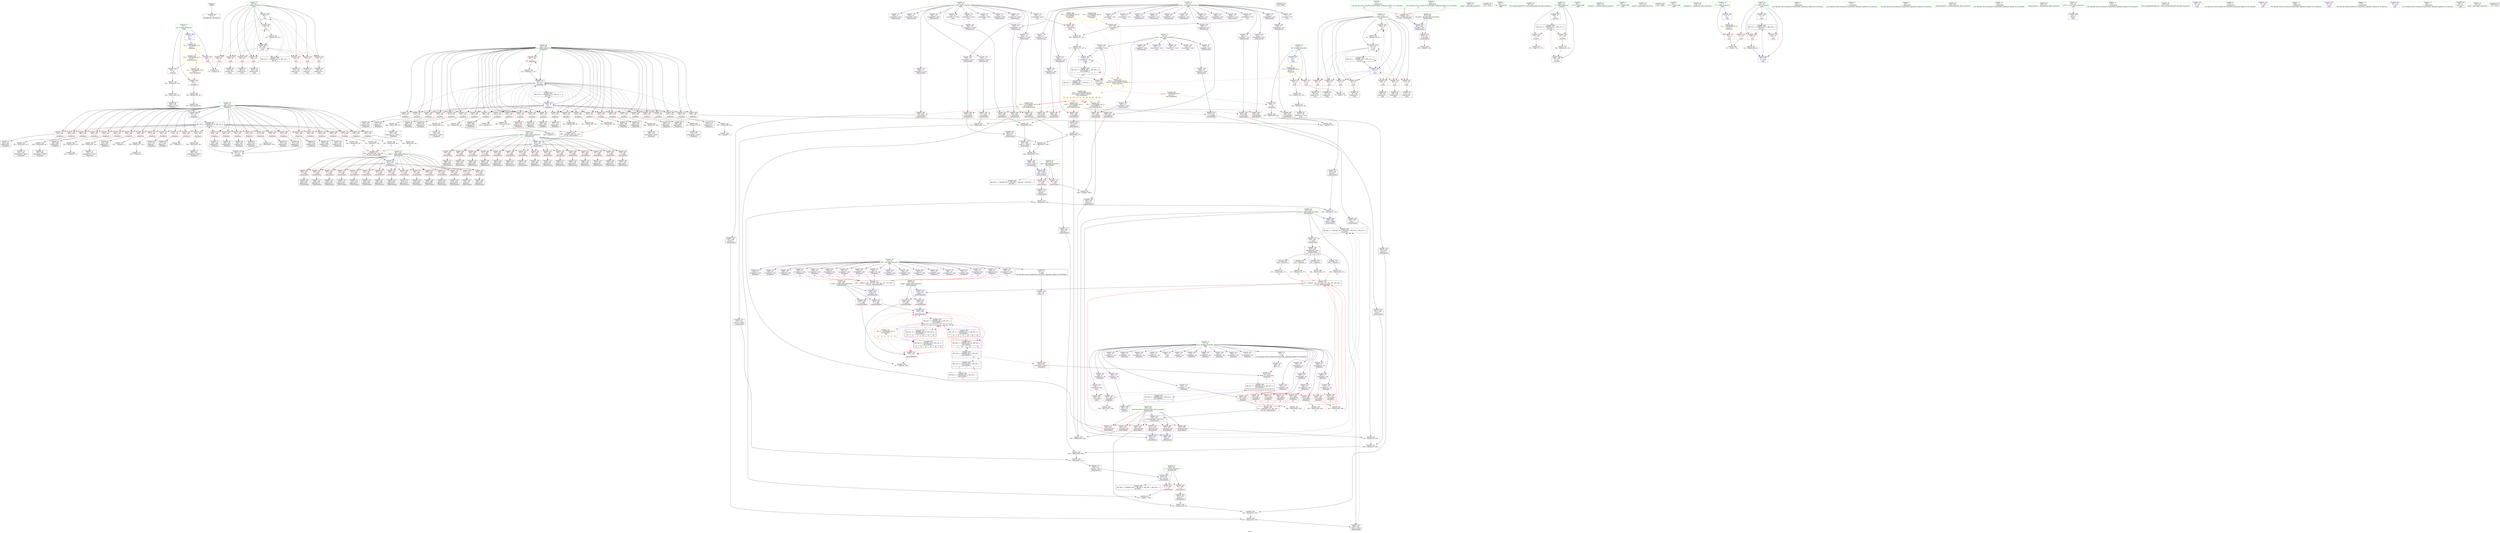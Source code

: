 digraph "SVFG" {
	label="SVFG";

	Node0x55aee3ebbc40 [shape=record,color=grey,label="{NodeID: 0\nNullPtr}"];
	Node0x55aee3ebbc40 -> Node0x55aee3ee8050[style=solid];
	Node0x55aee3f08d50 [shape=record,color=grey,label="{NodeID: 526\n196 = Binary(195, 49, )\n}"];
	Node0x55aee3f08d50 -> Node0x55aee3f09050[style=solid];
	Node0x55aee3efade0 [shape=record,color=red,label="{NodeID: 360\n546\<--453\n\<--c.addr\n_Z6mytimeiixi\n}"];
	Node0x55aee3efade0 -> Node0x55aee3eecec0[style=solid];
	Node0x55aee3ef6a70 [shape=record,color=red,label="{NodeID: 277\n258\<--190\n\<--i\n_Z6updatev\n}"];
	Node0x55aee3ef6a70 -> Node0x55aee3f0bd50[style=solid];
	Node0x55aee3eea8b0 [shape=record,color=purple,label="{NodeID: 194\n168\<--17\narrayidx1\<--dp\n_Z5solvev\n}"];
	Node0x55aee3eea8b0 -> Node0x55aee3ef1770[style=solid];
	Node0x55aee3ee7b90 [shape=record,color=black,label="{NodeID: 111\n496\<--495\nconv12\<--\n_Z6mytimeiixi\n}"];
	Node0x55aee3ee7b90 -> Node0x55aee3f08bd0[style=solid];
	Node0x55aee3ee5da0 [shape=record,color=green,label="{NodeID: 28\n41\<--42\nj\<--j_field_insensitive\nmain\n}"];
	Node0x55aee3ee5da0 -> Node0x55aee3ef5890[style=solid];
	Node0x55aee3ee5da0 -> Node0x55aee3ef5960[style=solid];
	Node0x55aee3ee5da0 -> Node0x55aee3ef5a30[style=solid];
	Node0x55aee3ee5da0 -> Node0x55aee3ef5b00[style=solid];
	Node0x55aee3ee5da0 -> Node0x55aee3ef5bd0[style=solid];
	Node0x55aee3ee5da0 -> Node0x55aee3ef5ca0[style=solid];
	Node0x55aee3ee5da0 -> Node0x55aee3ef5d70[style=solid];
	Node0x55aee3ee5da0 -> Node0x55aee3ef5e40[style=solid];
	Node0x55aee3ee5da0 -> Node0x55aee3ef1360[style=solid];
	Node0x55aee3ee5da0 -> Node0x55aee3ef1500[style=solid];
	Node0x55aee3f501c0 [shape=record,color=black,label="{NodeID: 720\n94 = PHI()\n}"];
	Node0x55aee3f2e200 [shape=record,color=yellow,style=double,label="{NodeID: 637\n31V_1 = ENCHI(MR_31V_0)\npts\{10 120000 140000 160000 \}\nFun[_Z5solvev]|{<s0>8|<s1>8}}"];
	Node0x55aee3f2e200:s0 -> Node0x55aee3f2e480[style=dashed,color=red];
	Node0x55aee3f2e200:s1 -> Node0x55aee3f2e910[style=dashed,color=red];
	Node0x55aee3f0b750 [shape=record,color=grey,label="{NodeID: 554\n247 = Binary(246, 248, )\n|{<s0>11}}"];
	Node0x55aee3f0b750:s0 -> Node0x55aee3f519f0[style=solid,color=red];
	Node0x55aee3ef0870 [shape=record,color=red,label="{NodeID: 388\n570\<--569\n\<--arrayidx55\n_Z6mytimeiixi\n}"];
	Node0x55aee3ef0870 -> Node0x55aee3eed470[style=solid];
	Node0x55aee3ef8130 [shape=record,color=red,label="{NodeID: 305\n291\<--192\n\<--j\n_Z6updatev\n}"];
	Node0x55aee3ef8130 -> Node0x55aee3ee9bb0[style=solid];
	Node0x55aee3eebf70 [shape=record,color=purple,label="{NodeID: 222\n301\<--21\narrayidx50\<--dp2\n_Z6updatev\n}"];
	Node0x55aee3eeda20 [shape=record,color=black,label="{NodeID: 139\n593\<--592\nidxprom70\<--\n_Z6mytimeiixi\n}"];
	Node0x55aee3ee8690 [shape=record,color=black,label="{NodeID: 56\n85\<--84\nidxprom12\<--\nmain\n}"];
	Node0x55aee3f237d0 [shape=record,color=black,label="{NodeID: 582\nMR_22V_3 = PHI(MR_22V_4, MR_22V_2, )\npts\{200000 \}\n|{<s0>5|<s1>5|<s2>8|<s3>8|<s4>8|<s5>8|<s6>8|<s7>8|<s8>8|<s9>8|<s10>8|<s11>8}}"];
	Node0x55aee3f237d0:s0 -> Node0x55aee3ef6180[style=dashed,color=blue];
	Node0x55aee3f237d0:s1 -> Node0x55aee3f269d0[style=dashed,color=blue];
	Node0x55aee3f237d0:s2 -> Node0x55aee3ef8fd0[style=dashed,color=red];
	Node0x55aee3f237d0:s3 -> Node0x55aee3ef90a0[style=dashed,color=red];
	Node0x55aee3f237d0:s4 -> Node0x55aee3ef9170[style=dashed,color=red];
	Node0x55aee3f237d0:s5 -> Node0x55aee3ef9240[style=dashed,color=red];
	Node0x55aee3f237d0:s6 -> Node0x55aee3ef9310[style=dashed,color=red];
	Node0x55aee3f237d0:s7 -> Node0x55aee3ef93e0[style=dashed,color=red];
	Node0x55aee3f237d0:s8 -> Node0x55aee3ef94b0[style=dashed,color=red];
	Node0x55aee3f237d0:s9 -> Node0x55aee3ef9580[style=dashed,color=red];
	Node0x55aee3f237d0:s10 -> Node0x55aee3ef9650[style=dashed,color=red];
	Node0x55aee3f237d0:s11 -> Node0x55aee3ef1d20[style=dashed,color=red];
	Node0x55aee3ef1f90 [shape=record,color=blue,label="{NodeID: 416\n440\<--439\n\<--\n_Z8checkminRxx\n}"];
	Node0x55aee3ef1f90 -> Node0x55aee3f22dd0[style=dashed];
	Node0x55aee3ef97f0 [shape=record,color=red,label="{NodeID: 333\n440\<--428\n\<--x.addr\n_Z8checkminRxx\n}"];
	Node0x55aee3ef97f0 -> Node0x55aee3ef1f90[style=solid];
	Node0x55aee3ef5480 [shape=record,color=red,label="{NodeID: 250\n87\<--39\n\<--i\nmain\n}"];
	Node0x55aee3ef5480 -> Node0x55aee3ee8760[style=solid];
	Node0x55aee3eef0e0 [shape=record,color=purple,label="{NodeID: 167\n620\<--11\narrayidx86\<--vert\n_Z6mytimeiixi\n}"];
	Node0x55aee3ee9d50 [shape=record,color=black,label="{NodeID: 84\n303\<--302\nidxprom51\<--\n_Z6updatev\n}"];
	Node0x55aee3ebbdd0 [shape=record,color=green,label="{NodeID: 1\n5\<--1\n\<--dummyObj\nCan only get source location for instruction, argument, global var or function.|{<s0>18|<s1>20}}"];
	Node0x55aee3ebbdd0:s0 -> Node0x55aee3f511e0[style=solid,color=red];
	Node0x55aee3ebbdd0:s1 -> Node0x55aee3f511e0[style=solid,color=red];
	Node0x55aee3f08ed0 [shape=record,color=grey,label="{NodeID: 527\n380 = Binary(379, 49, )\n|{<s0>20}}"];
	Node0x55aee3f08ed0:s0 -> Node0x55aee3f50de0[style=solid,color=red];
	Node0x55aee3efaeb0 [shape=record,color=red,label="{NodeID: 361\n558\<--453\n\<--c.addr\n_Z6mytimeiixi\n}"];
	Node0x55aee3efaeb0 -> Node0x55aee3eed130[style=solid];
	Node0x55aee3ef6b40 [shape=record,color=red,label="{NodeID: 278\n262\<--190\n\<--i\n_Z6updatev\n}"];
	Node0x55aee3ef6b40 -> Node0x55aee3ee97a0[style=solid];
	Node0x55aee3eea980 [shape=record,color=purple,label="{NodeID: 195\n218\<--17\narrayidx8\<--dp\n_Z6updatev\n}"];
	Node0x55aee3ee7c60 [shape=record,color=black,label="{NodeID: 112\n499\<--498\nidxprom14\<--\n_Z6mytimeiixi\n}"];
	Node0x55aee3ee5e70 [shape=record,color=green,label="{NodeID: 29\n46\<--47\nscanf\<--scanf_field_insensitive\n}"];
	Node0x55aee3f502c0 [shape=record,color=black,label="{NodeID: 721\n62 = PHI()\n}"];
	Node0x55aee3f2e370 [shape=record,color=yellow,style=double,label="{NodeID: 638\n4V_1 = ENCHI(MR_4V_0)\npts\{8 \}\nFun[_Z6updatev]}"];
	Node0x55aee3f2e370 -> Node0x55aee3ef4c60[style=dashed];
	Node0x55aee3f0b8d0 [shape=record,color=grey,label="{NodeID: 555\n308 = Binary(307, 49, )\n|{<s0>15}}"];
	Node0x55aee3f0b8d0:s0 -> Node0x55aee3f50de0[style=solid,color=red];
	Node0x55aee3ef0940 [shape=record,color=red,label="{NodeID: 389\n579\<--578\n\<--arrayidx61\n_Z6mytimeiixi\n}"];
	Node0x55aee3ef0940 -> Node0x55aee3eed6e0[style=solid];
	Node0x55aee3ef8200 [shape=record,color=red,label="{NodeID: 306\n302\<--192\n\<--j\n_Z6updatev\n}"];
	Node0x55aee3ef8200 -> Node0x55aee3ee9d50[style=solid];
	Node0x55aee3eec040 [shape=record,color=purple,label="{NodeID: 223\n304\<--21\narrayidx52\<--dp2\n_Z6updatev\n|{<s0>16}}"];
	Node0x55aee3eec040:s0 -> Node0x55aee3f513e0[style=solid,color=red];
	Node0x55aee3eedaf0 [shape=record,color=black,label="{NodeID: 140\n597\<--596\nconv73\<--add72\n_Z6mytimeiixi\n}"];
	Node0x55aee3eedaf0 -> Node0x55aee3f06dd0[style=solid];
	Node0x55aee3ee8760 [shape=record,color=black,label="{NodeID: 57\n88\<--87\nidxprom14\<--\nmain\n}"];
	Node0x55aee3f23cd0 [shape=record,color=black,label="{NodeID: 583\nMR_24V_2 = PHI(MR_24V_3, MR_24V_1, )\npts\{230000 \}\n|{<s0>5|<s1>8}}"];
	Node0x55aee3f23cd0:s0 -> Node0x55aee3f26ed0[style=dashed,color=blue];
	Node0x55aee3f23cd0:s1 -> Node0x55aee3f2a9d0[style=dashed,color=red];
	Node0x55aee3ef2060 [shape=record,color=blue,label="{NodeID: 417\n451\<--445\nr.addr\<--r\n_Z6mytimeiixi\n}"];
	Node0x55aee3ef2060 -> Node0x55aee3ef9c00[style=dashed];
	Node0x55aee3ef2060 -> Node0x55aee3ef9cd0[style=dashed];
	Node0x55aee3ef2060 -> Node0x55aee3ef9da0[style=dashed];
	Node0x55aee3ef2060 -> Node0x55aee3ef9e70[style=dashed];
	Node0x55aee3ef2060 -> Node0x55aee3ef9f40[style=dashed];
	Node0x55aee3ef2060 -> Node0x55aee3efa010[style=dashed];
	Node0x55aee3ef2060 -> Node0x55aee3efa0e0[style=dashed];
	Node0x55aee3ef2060 -> Node0x55aee3efa1b0[style=dashed];
	Node0x55aee3ef2060 -> Node0x55aee3efa280[style=dashed];
	Node0x55aee3ef2060 -> Node0x55aee3efa350[style=dashed];
	Node0x55aee3ef2060 -> Node0x55aee3efa420[style=dashed];
	Node0x55aee3ef2060 -> Node0x55aee3efa4f0[style=dashed];
	Node0x55aee3ef2060 -> Node0x55aee3efa5c0[style=dashed];
	Node0x55aee3ef2060 -> Node0x55aee3efa690[style=dashed];
	Node0x55aee3ef2060 -> Node0x55aee3efa760[style=dashed];
	Node0x55aee3ef98c0 [shape=record,color=red,label="{NodeID: 334\n434\<--430\n\<--y.addr\n_Z8checkminRxx\n}"];
	Node0x55aee3ef98c0 -> Node0x55aee3f0c650[style=solid];
	Node0x55aee3ef5550 [shape=record,color=red,label="{NodeID: 251\n95\<--39\n\<--i\nmain\n}"];
	Node0x55aee3ef5550 -> Node0x55aee3ee8900[style=solid];
	Node0x55aee3eef1b0 [shape=record,color=purple,label="{NodeID: 168\n623\<--11\narrayidx88\<--vert\n_Z6mytimeiixi\n}"];
	Node0x55aee3eef1b0 -> Node0x55aee3ef0c80[style=solid];
	Node0x55aee3ee9e20 [shape=record,color=black,label="{NodeID: 85\n310\<--309\nidxprom55\<--\n_Z6updatev\n}"];
	Node0x55aee3ee3fb0 [shape=record,color=green,label="{NodeID: 2\n24\<--1\n.str\<--dummyObj\nGlob }"];
	Node0x55aee3f09050 [shape=record,color=grey,label="{NodeID: 528\n197 = Binary(196, 49, )\n}"];
	Node0x55aee3f09050 -> Node0x55aee3ef19e0[style=solid];
	Node0x55aee3efaf80 [shape=record,color=red,label="{NodeID: 362\n567\<--453\n\<--c.addr\n_Z6mytimeiixi\n}"];
	Node0x55aee3efaf80 -> Node0x55aee3eed3a0[style=solid];
	Node0x55aee3ef6c10 [shape=record,color=red,label="{NodeID: 279\n277\<--190\n\<--i\n_Z6updatev\n}"];
	Node0x55aee3ef6c10 -> Node0x55aee3f0ae50[style=solid];
	Node0x55aee3eeaa50 [shape=record,color=purple,label="{NodeID: 196\n221\<--17\narrayidx10\<--dp\n_Z6updatev\n}"];
	Node0x55aee3eeaa50 -> Node0x55aee3ef8fd0[style=solid];
	Node0x55aee3ee7d30 [shape=record,color=black,label="{NodeID: 113\n502\<--501\nidxprom16\<--\n_Z6mytimeiixi\n}"];
	Node0x55aee3ee5f70 [shape=record,color=green,label="{NodeID: 30\n59\<--60\nllvm.memset.p0i8.i64\<--llvm.memset.p0i8.i64_field_insensitive\n}"];
	Node0x55aee3f503c0 [shape=record,color=black,label="{NodeID: 722\n316 = PHI(444, )\n}"];
	Node0x55aee3f503c0 -> Node0x55aee3f09f50[style=solid];
	Node0x55aee3f2e480 [shape=record,color=yellow,style=double,label="{NodeID: 639\n6V_1 = ENCHI(MR_6V_0)\npts\{10 \}\nFun[_Z6updatev]}"];
	Node0x55aee3f2e480 -> Node0x55aee3ef4ed0[style=dashed];
	Node0x55aee3f0ba50 [shape=record,color=grey,label="{NodeID: 556\n581 = Binary(572, 580, )\n}"];
	Node0x55aee3f0ba50 -> Node0x55aee3f06dd0[style=solid];
	Node0x55aee3ef0a10 [shape=record,color=red,label="{NodeID: 390\n588\<--587\n\<--arrayidx67\n_Z6mytimeiixi\n}"];
	Node0x55aee3ef0a10 -> Node0x55aee3f0c1d0[style=solid];
	Node0x55aee3ef82d0 [shape=record,color=red,label="{NodeID: 307\n307\<--192\n\<--j\n_Z6updatev\n}"];
	Node0x55aee3ef82d0 -> Node0x55aee3f0b8d0[style=solid];
	Node0x55aee3eec110 [shape=record,color=purple,label="{NodeID: 224\n326\<--21\narrayidx66\<--dp2\n_Z6updatev\n}"];
	Node0x55aee3eedbc0 [shape=record,color=black,label="{NodeID: 141\n599\<--598\nconv75\<--rem74\n_Z6mytimeiixi\n}"];
	Node0x55aee3eedbc0 -> Node0x55aee3ef2610[style=solid];
	Node0x55aee3ee8830 [shape=record,color=black,label="{NodeID: 58\n91\<--90\nidxprom16\<--\nmain\n}"];
	Node0x55aee3f241d0 [shape=record,color=black,label="{NodeID: 584\nMR_27V_3 = PHI(MR_27V_4, MR_27V_2, )\npts\{161 \}\n}"];
	Node0x55aee3f241d0 -> Node0x55aee3ef6250[style=dashed];
	Node0x55aee3f241d0 -> Node0x55aee3ef6320[style=dashed];
	Node0x55aee3f241d0 -> Node0x55aee3ef1910[style=dashed];
	Node0x55aee3ef2130 [shape=record,color=blue,label="{NodeID: 418\n453\<--446\nc.addr\<--c\n_Z6mytimeiixi\n}"];
	Node0x55aee3ef2130 -> Node0x55aee3efa830[style=dashed];
	Node0x55aee3ef2130 -> Node0x55aee3efa900[style=dashed];
	Node0x55aee3ef2130 -> Node0x55aee3efa9d0[style=dashed];
	Node0x55aee3ef2130 -> Node0x55aee3efaaa0[style=dashed];
	Node0x55aee3ef2130 -> Node0x55aee3efab70[style=dashed];
	Node0x55aee3ef2130 -> Node0x55aee3efac40[style=dashed];
	Node0x55aee3ef2130 -> Node0x55aee3efad10[style=dashed];
	Node0x55aee3ef2130 -> Node0x55aee3efade0[style=dashed];
	Node0x55aee3ef2130 -> Node0x55aee3efaeb0[style=dashed];
	Node0x55aee3ef2130 -> Node0x55aee3efaf80[style=dashed];
	Node0x55aee3ef2130 -> Node0x55aee3efb050[style=dashed];
	Node0x55aee3ef2130 -> Node0x55aee3efb120[style=dashed];
	Node0x55aee3ef2130 -> Node0x55aee3efb1f0[style=dashed];
	Node0x55aee3ef2130 -> Node0x55aee3efb2c0[style=dashed];
	Node0x55aee3ef2130 -> Node0x55aee3efb390[style=dashed];
	Node0x55aee3ef9990 [shape=record,color=red,label="{NodeID: 335\n439\<--430\n\<--y.addr\n_Z8checkminRxx\n}"];
	Node0x55aee3ef9990 -> Node0x55aee3ef1f90[style=solid];
	Node0x55aee3ef5620 [shape=record,color=red,label="{NodeID: 252\n102\<--39\n\<--i\nmain\n}"];
	Node0x55aee3ef5620 -> Node0x55aee3ee8aa0[style=solid];
	Node0x55aee3eef280 [shape=record,color=purple,label="{NodeID: 169\n83\<--13\narrayidx11\<--horiz\nmain\n}"];
	Node0x55aee3ee9ef0 [shape=record,color=black,label="{NodeID: 86\n313\<--312\nidxprom57\<--\n_Z6updatev\n}"];
	Node0x55aee3ee4040 [shape=record,color=green,label="{NodeID: 3\n26\<--1\n.str.1\<--dummyObj\nGlob }"];
	Node0x55aee3f091d0 [shape=record,color=grey,label="{NodeID: 529\n378 = Binary(377, 49, )\n|{<s0>20}}"];
	Node0x55aee3f091d0:s0 -> Node0x55aee3f50a30[style=solid,color=red];
	Node0x55aee3efb050 [shape=record,color=red,label="{NodeID: 363\n576\<--453\n\<--c.addr\n_Z6mytimeiixi\n}"];
	Node0x55aee3efb050 -> Node0x55aee3eed610[style=solid];
	Node0x55aee3ef6ce0 [shape=record,color=red,label="{NodeID: 280\n281\<--190\n\<--i\n_Z6updatev\n}"];
	Node0x55aee3ef6ce0 -> Node0x55aee3f0a3d0[style=solid];
	Node0x55aee3eeab20 [shape=record,color=purple,label="{NodeID: 197\n242\<--17\narrayidx20\<--dp\n_Z6updatev\n}"];
	Node0x55aee3ee7e00 [shape=record,color=black,label="{NodeID: 114\n506\<--505\nidxprom18\<--\n_Z6mytimeiixi\n}"];
	Node0x55aee3ee6070 [shape=record,color=green,label="{NodeID: 31\n130\<--131\n_Z5solvev\<--_Z5solvev_field_insensitive\n}"];
	Node0x55aee3f505b0 [shape=record,color=black,label="{NodeID: 723\n388 = PHI(444, )\n}"];
	Node0x55aee3f505b0 -> Node0x55aee3f07850[style=solid];
	Node0x55aee3f0bbd0 [shape=record,color=grey,label="{NodeID: 557\n306 = Binary(305, 49, )\n|{<s0>15}}"];
	Node0x55aee3f0bbd0:s0 -> Node0x55aee3f50a30[style=solid,color=red];
	Node0x55aee3ef0ae0 [shape=record,color=red,label="{NodeID: 391\n595\<--594\n\<--arrayidx71\n_Z6mytimeiixi\n}"];
	Node0x55aee3ef0ae0 -> Node0x55aee3f0c1d0[style=solid];
	Node0x55aee3ef83a0 [shape=record,color=red,label="{NodeID: 308\n312\<--192\n\<--j\n_Z6updatev\n}"];
	Node0x55aee3ef83a0 -> Node0x55aee3ee9ef0[style=solid];
	Node0x55aee3eec1e0 [shape=record,color=purple,label="{NodeID: 225\n330\<--21\narrayidx69\<--dp2\n_Z6updatev\n|{<s0>17}}"];
	Node0x55aee3eec1e0:s0 -> Node0x55aee3f513e0[style=solid,color=red];
	Node0x55aee3eedc90 [shape=record,color=black,label="{NodeID: 142\n603\<--602\nidxprom76\<--\n_Z6mytimeiixi\n}"];
	Node0x55aee3ee8900 [shape=record,color=black,label="{NodeID: 59\n96\<--95\nidxprom19\<--\nmain\n}"];
	Node0x55aee3f246d0 [shape=record,color=black,label="{NodeID: 585\nMR_24V_8 = PHI(MR_24V_6, MR_24V_4, )\npts\{230000 \}\n|{<s0>14|<s1>14|<s2>14|<s3>16|<s4>16|<s5>16}}"];
	Node0x55aee3f246d0:s0 -> Node0x55aee3ef9a60[style=dashed,color=red];
	Node0x55aee3f246d0:s1 -> Node0x55aee3ef1f90[style=dashed,color=red];
	Node0x55aee3f246d0:s2 -> Node0x55aee3f22dd0[style=dashed,color=red];
	Node0x55aee3f246d0:s3 -> Node0x55aee3ef9a60[style=dashed,color=red];
	Node0x55aee3f246d0:s4 -> Node0x55aee3ef1f90[style=dashed,color=red];
	Node0x55aee3f246d0:s5 -> Node0x55aee3f22dd0[style=dashed,color=red];
	Node0x55aee3ef2200 [shape=record,color=blue,label="{NodeID: 419\n455\<--447\nstarttime.addr\<--starttime\n_Z6mytimeiixi\n}"];
	Node0x55aee3ef2200 -> Node0x55aee3efb460[style=dashed];
	Node0x55aee3ef2200 -> Node0x55aee3efb530[style=dashed];
	Node0x55aee3ef2200 -> Node0x55aee3efb600[style=dashed];
	Node0x55aee3ef2200 -> Node0x55aee3efb6d0[style=dashed];
	Node0x55aee3ef2200 -> Node0x55aee3efb7a0[style=dashed];
	Node0x55aee3ef2200 -> Node0x55aee3efb870[style=dashed];
	Node0x55aee3ef9a60 [shape=record,color=red,label="{NodeID: 336\n436\<--435\n\<--\n_Z8checkminRxx\n}"];
	Node0x55aee3ef9a60 -> Node0x55aee3f0c650[style=solid];
	Node0x55aee3ef56f0 [shape=record,color=red,label="{NodeID: 253\n110\<--39\n\<--i\nmain\n}"];
	Node0x55aee3ef56f0 -> Node0x55aee3ee8c40[style=solid];
	Node0x55aee3eef350 [shape=record,color=purple,label="{NodeID: 170\n86\<--13\narrayidx13\<--horiz\nmain\n}"];
	Node0x55aee3ee9fc0 [shape=record,color=black,label="{NodeID: 87\n325\<--324\nidxprom65\<--\n_Z6updatev\n}"];
	Node0x55aee3ee42f0 [shape=record,color=green,label="{NodeID: 4\n28\<--1\n.str.2\<--dummyObj\nGlob }"];
	Node0x55aee3f09350 [shape=record,color=grey,label="{NodeID: 530\n406 = Binary(405, 248, )\n|{<s0>22}}"];
	Node0x55aee3f09350:s0 -> Node0x55aee3f519f0[style=solid,color=red];
	Node0x55aee3efb120 [shape=record,color=red,label="{NodeID: 364\n585\<--453\n\<--c.addr\n_Z6mytimeiixi\n}"];
	Node0x55aee3efb120 -> Node0x55aee3eed880[style=solid];
	Node0x55aee3ef6db0 [shape=record,color=red,label="{NodeID: 281\n288\<--190\n\<--i\n_Z6updatev\n}"];
	Node0x55aee3ef6db0 -> Node0x55aee3ee9ae0[style=solid];
	Node0x55aee3eeabf0 [shape=record,color=purple,label="{NodeID: 198\n245\<--17\narrayidx22\<--dp\n_Z6updatev\n}"];
	Node0x55aee3eeabf0 -> Node0x55aee3ef90a0[style=solid];
	Node0x55aee3ee7ed0 [shape=record,color=black,label="{NodeID: 115\n509\<--508\nidxprom20\<--\n_Z6mytimeiixi\n}"];
	Node0x55aee3ee6170 [shape=record,color=green,label="{NodeID: 32\n143\<--144\nprintf\<--printf_field_insensitive\n}"];
	Node0x55aee3f506b0 [shape=record,color=black,label="{NodeID: 724\n142 = PHI()\n}"];
	Node0x55aee3f0bd50 [shape=record,color=grey,label="{NodeID: 558\n259 = Binary(258, 49, )\n|{<s0>12}}"];
	Node0x55aee3f0bd50:s0 -> Node0x55aee3f50a30[style=solid,color=red];
	Node0x55aee3ef0bb0 [shape=record,color=red,label="{NodeID: 392\n608\<--607\n\<--arrayidx79\n_Z6mytimeiixi\n}"];
	Node0x55aee3ef0bb0 -> Node0x55aee3f0cad0[style=solid];
	Node0x55aee3ef8470 [shape=record,color=red,label="{NodeID: 309\n320\<--192\n\<--j\n_Z6updatev\n}"];
	Node0x55aee3ef8470 -> Node0x55aee3f09ad0[style=solid];
	Node0x55aee3eec2b0 [shape=record,color=purple,label="{NodeID: 226\n343\<--21\narrayidx77\<--dp2\n_Z6updatev\n}"];
	Node0x55aee3eedd60 [shape=record,color=black,label="{NodeID: 143\n606\<--605\nidxprom78\<--\n_Z6mytimeiixi\n}"];
	Node0x55aee3ee89d0 [shape=record,color=black,label="{NodeID: 60\n99\<--98\nidxprom21\<--\nmain\n}"];
	Node0x55aee3ef22d0 [shape=record,color=blue,label="{NodeID: 420\n457\<--448\ndir.addr\<--dir\n_Z6mytimeiixi\n}"];
	Node0x55aee3ef22d0 -> Node0x55aee3efb940[style=dashed];
	Node0x55aee3ef9b30 [shape=record,color=red,label="{NodeID: 337\n629\<--449\n\<--retval\n_Z6mytimeiixi\n}"];
	Node0x55aee3ef9b30 -> Node0x55aee3eee170[style=solid];
	Node0x55aee3ef57c0 [shape=record,color=red,label="{NodeID: 254\n125\<--39\n\<--i\nmain\n}"];
	Node0x55aee3ef57c0 -> Node0x55aee3f07b50[style=solid];
	Node0x55aee3eef420 [shape=record,color=purple,label="{NodeID: 171\n104\<--13\narrayidx24\<--horiz\nmain\n}"];
	Node0x55aee3eea090 [shape=record,color=black,label="{NodeID: 88\n329\<--328\nidxprom68\<--add67\n_Z6updatev\n}"];
	Node0x55aee3ee4380 [shape=record,color=green,label="{NodeID: 5\n30\<--1\n.str.3\<--dummyObj\nGlob }"];
	Node0x55aee3f094d0 [shape=record,color=grey,label="{NodeID: 531\n512 = Binary(504, 511, )\n}"];
	Node0x55aee3f094d0 -> Node0x55aee3eec770[style=solid];
	Node0x55aee3efb1f0 [shape=record,color=red,label="{NodeID: 365\n592\<--453\n\<--c.addr\n_Z6mytimeiixi\n}"];
	Node0x55aee3efb1f0 -> Node0x55aee3eeda20[style=solid];
	Node0x55aee3ef6e80 [shape=record,color=red,label="{NodeID: 282\n298\<--190\n\<--i\n_Z6updatev\n}"];
	Node0x55aee3ef6e80 -> Node0x55aee3f09950[style=solid];
	Node0x55aee3eeacc0 [shape=record,color=purple,label="{NodeID: 199\n264\<--17\narrayidx30\<--dp\n_Z6updatev\n}"];
	Node0x55aee3eec770 [shape=record,color=black,label="{NodeID: 116\n513\<--512\nconv23\<--add22\n_Z6mytimeiixi\n}"];
	Node0x55aee3eec770 -> Node0x55aee3f09650[style=solid];
	Node0x55aee3ee6270 [shape=record,color=green,label="{NodeID: 33\n160\<--161\ni\<--i_field_insensitive\n_Z5solvev\n}"];
	Node0x55aee3ee6270 -> Node0x55aee3ef6250[style=solid];
	Node0x55aee3ee6270 -> Node0x55aee3ef6320[style=solid];
	Node0x55aee3ee6270 -> Node0x55aee3ef1840[style=solid];
	Node0x55aee3ee6270 -> Node0x55aee3ef1910[style=solid];
	Node0x55aee3f50780 [shape=record,color=black,label="{NodeID: 725\n269 = PHI(444, )\n}"];
	Node0x55aee3f50780 -> Node0x55aee3f0b2d0[style=solid];
	Node0x55aee3f0bed0 [shape=record,color=grey,label="{NodeID: 559\n345 = Binary(344, 49, )\n}"];
	Node0x55aee3f0bed0 -> Node0x55aee3eea3d0[style=solid];
	Node0x55aee3ef0c80 [shape=record,color=red,label="{NodeID: 393\n624\<--623\n\<--arrayidx88\n_Z6mytimeiixi\n}"];
	Node0x55aee3ef0c80 -> Node0x55aee3eee0a0[style=solid];
	Node0x55aee3ef8540 [shape=record,color=red,label="{NodeID: 310\n327\<--192\n\<--j\n_Z6updatev\n}"];
	Node0x55aee3ef8540 -> Node0x55aee3f08a50[style=solid];
	Node0x55aee3eec380 [shape=record,color=purple,label="{NodeID: 227\n347\<--21\narrayidx80\<--dp2\n_Z6updatev\n|{<s0>19}}"];
	Node0x55aee3eec380:s0 -> Node0x55aee3f513e0[style=solid,color=red];
	Node0x55aee3eede30 [shape=record,color=black,label="{NodeID: 144\n616\<--615\nconv83\<--\n_Z6mytimeiixi\n}"];
	Node0x55aee3eede30 -> Node0x55aee3f07cd0[style=solid];
	Node0x55aee3ee8aa0 [shape=record,color=black,label="{NodeID: 61\n103\<--102\nidxprom23\<--\nmain\n}"];
	Node0x55aee3ef23a0 [shape=record,color=blue,label="{NodeID: 421\n459\<--515\nst\<--conv24\n_Z6mytimeiixi\n}"];
	Node0x55aee3ef23a0 -> Node0x55aee3efba10[style=dashed];
	Node0x55aee3ef23a0 -> Node0x55aee3efbae0[style=dashed];
	Node0x55aee3ef23a0 -> Node0x55aee3f278d0[style=dashed];
	Node0x55aee3ef9c00 [shape=record,color=red,label="{NodeID: 338\n471\<--451\n\<--r.addr\n_Z6mytimeiixi\n}"];
	Node0x55aee3ef9c00 -> Node0x55aee3ee7510[style=solid];
	Node0x55aee3ef5890 [shape=record,color=red,label="{NodeID: 255\n71\<--41\n\<--j\nmain\n}"];
	Node0x55aee3ef5890 -> Node0x55aee3f0cf50[style=solid];
	Node0x55aee3eef4f0 [shape=record,color=purple,label="{NodeID: 172\n107\<--13\narrayidx26\<--horiz\nmain\n}"];
	Node0x55aee3eef4f0 -> Node0x55aee3ef5fe0[style=solid];
	Node0x55aee3eea160 [shape=record,color=black,label="{NodeID: 89\n332\<--331\nidxprom70\<--\n_Z6updatev\n}"];
	Node0x55aee3ee4410 [shape=record,color=green,label="{NodeID: 6\n49\<--1\n\<--dummyObj\nCan only get source location for instruction, argument, global var or function.|{<s0>12|<s1>15}}"];
	Node0x55aee3ee4410:s0 -> Node0x55aee3f511e0[style=solid,color=red];
	Node0x55aee3ee4410:s1 -> Node0x55aee3f511e0[style=solid,color=red];
	Node0x55aee3f2ce30 [shape=record,color=yellow,style=double,label="{NodeID: 615\n16V_1 = ENCHI(MR_16V_0)\npts\{120000 \}\nFun[_Z6mytimeiixi]}"];
	Node0x55aee3f2ce30 -> Node0x55aee3efbe20[style=dashed];
	Node0x55aee3f2ce30 -> Node0x55aee3efbfc0[style=dashed];
	Node0x55aee3f2ce30 -> Node0x55aee3ef0530[style=dashed];
	Node0x55aee3f2ce30 -> Node0x55aee3ef0600[style=dashed];
	Node0x55aee3f2ce30 -> Node0x55aee3ef0870[style=dashed];
	Node0x55aee3f2ce30 -> Node0x55aee3ef0a10[style=dashed];
	Node0x55aee3f2ce30 -> Node0x55aee3ef0bb0[style=dashed];
	Node0x55aee3f2ce30 -> Node0x55aee3ef0c80[style=dashed];
	Node0x55aee3f09650 [shape=record,color=grey,label="{NodeID: 532\n514 = Binary(497, 513, )\n}"];
	Node0x55aee3f09650 -> Node0x55aee3eec840[style=solid];
	Node0x55aee3efb2c0 [shape=record,color=red,label="{NodeID: 366\n605\<--453\n\<--c.addr\n_Z6mytimeiixi\n}"];
	Node0x55aee3efb2c0 -> Node0x55aee3eedd60[style=solid];
	Node0x55aee3ef6f50 [shape=record,color=red,label="{NodeID: 283\n305\<--190\n\<--i\n_Z6updatev\n}"];
	Node0x55aee3ef6f50 -> Node0x55aee3f0bbd0[style=solid];
	Node0x55aee3eead90 [shape=record,color=purple,label="{NodeID: 200\n267\<--17\narrayidx32\<--dp\n_Z6updatev\n}"];
	Node0x55aee3eead90 -> Node0x55aee3ef9170[style=solid];
	Node0x55aee3eec840 [shape=record,color=black,label="{NodeID: 117\n515\<--514\nconv24\<--rem\n_Z6mytimeiixi\n}"];
	Node0x55aee3eec840 -> Node0x55aee3ef23a0[style=solid];
	Node0x55aee3ee6340 [shape=record,color=green,label="{NodeID: 34\n178\<--179\n_Z6updatev\<--_Z6updatev_field_insensitive\n}"];
	Node0x55aee3f508f0 [shape=record,color=black,label="{NodeID: 726\n359 = PHI(444, )\n}"];
	Node0x55aee3f508f0 -> Node0x55aee3f0afd0[style=solid];
	Node0x55aee3f0c050 [shape=record,color=grey,label="{NodeID: 560\n252 = Binary(251, 49, )\n}"];
	Node0x55aee3f0c050 -> Node0x55aee3ee9600[style=solid];
	Node0x55aee3ef0d50 [shape=record,color=red,label="{NodeID: 394\n638\<--637\ndummyVal\<--offset_0\n_Z6updatev\n}"];
	Node0x55aee3ef0d50 -> Node0x55aee3ef1d20[style=solid];
	Node0x55aee3ef8610 [shape=record,color=red,label="{NodeID: 311\n334\<--192\n\<--j\n_Z6updatev\n}"];
	Node0x55aee3ef8610 -> Node0x55aee3eea230[style=solid];
	Node0x55aee3eec450 [shape=record,color=purple,label="{NodeID: 228\n372\<--21\narrayidx96\<--dp2\n_Z6updatev\n}"];
	Node0x55aee3eedf00 [shape=record,color=black,label="{NodeID: 145\n619\<--618\nidxprom85\<--\n_Z6mytimeiixi\n}"];
	Node0x55aee3ee8b70 [shape=record,color=black,label="{NodeID: 62\n106\<--105\nidxprom25\<--\nmain\n}"];
	Node0x55aee3f255d0 [shape=record,color=black,label="{NodeID: 588\nMR_10V_3 = PHI(MR_10V_4, MR_10V_2, )\npts\{38 \}\n}"];
	Node0x55aee3f255d0 -> Node0x55aee3ef4fa0[style=dashed];
	Node0x55aee3f255d0 -> Node0x55aee3ef5070[style=dashed];
	Node0x55aee3f255d0 -> Node0x55aee3ef5140[style=dashed];
	Node0x55aee3f255d0 -> Node0x55aee3ef16a0[style=dashed];
	Node0x55aee3f06dd0 [shape=record,color=grey,label="{NodeID: 505\n598 = Binary(581, 597, )\n}"];
	Node0x55aee3f06dd0 -> Node0x55aee3eedbc0[style=solid];
	Node0x55aee3ef2470 [shape=record,color=blue,label="{NodeID: 422\n449\<--527\nretval\<--\n_Z6mytimeiixi\n}"];
	Node0x55aee3ef2470 -> Node0x55aee3f273d0[style=dashed];
	Node0x55aee3ef9cd0 [shape=record,color=red,label="{NodeID: 339\n480\<--451\n\<--r.addr\n_Z6mytimeiixi\n}"];
	Node0x55aee3ef9cd0 -> Node0x55aee3ee7780[style=solid];
	Node0x55aee3ef5960 [shape=record,color=red,label="{NodeID: 256\n78\<--41\n\<--j\nmain\n}"];
	Node0x55aee3ef5960 -> Node0x55aee3ee84f0[style=solid];
	Node0x55aee3eef5c0 [shape=record,color=purple,label="{NodeID: 173\n491\<--13\narrayidx9\<--horiz\n_Z6mytimeiixi\n}"];
	Node0x55aee3eea230 [shape=record,color=black,label="{NodeID: 90\n335\<--334\nidxprom72\<--\n_Z6updatev\n}"];
	Node0x55aee3ee44a0 [shape=record,color=green,label="{NodeID: 7\n56\<--1\n\<--dummyObj\nCan only get source location for instruction, argument, global var or function.}"];
	Node0x55aee3f2cf10 [shape=record,color=yellow,style=double,label="{NodeID: 616\n18V_1 = ENCHI(MR_18V_0)\npts\{140000 \}\nFun[_Z6mytimeiixi]}"];
	Node0x55aee3f2cf10 -> Node0x55aee3efbef0[style=dashed];
	Node0x55aee3f2cf10 -> Node0x55aee3efc090[style=dashed];
	Node0x55aee3f2cf10 -> Node0x55aee3ef06d0[style=dashed];
	Node0x55aee3f2cf10 -> Node0x55aee3ef0940[style=dashed];
	Node0x55aee3f2cf10 -> Node0x55aee3ef0ae0[style=dashed];
	Node0x55aee3f097d0 [shape=record,color=grey,label="{NodeID: 533\n396 = Binary(395, 49, )\n}"];
	Node0x55aee3f097d0 -> Node0x55aee3ee72a0[style=solid];
	Node0x55aee3efb390 [shape=record,color=red,label="{NodeID: 367\n621\<--453\n\<--c.addr\n_Z6mytimeiixi\n}"];
	Node0x55aee3efb390 -> Node0x55aee3eedfd0[style=solid];
	Node0x55aee3ef7020 [shape=record,color=red,label="{NodeID: 284\n309\<--190\n\<--i\n_Z6updatev\n}"];
	Node0x55aee3ef7020 -> Node0x55aee3ee9e20[style=solid];
	Node0x55aee3eeae60 [shape=record,color=purple,label="{NodeID: 201\n290\<--17\narrayidx43\<--dp\n_Z6updatev\n}"];
	Node0x55aee3eec910 [shape=record,color=black,label="{NodeID: 118\n519\<--518\nidxprom25\<--\n_Z6mytimeiixi\n}"];
	Node0x55aee3ee6440 [shape=record,color=green,label="{NodeID: 35\n190\<--191\ni\<--i_field_insensitive\n_Z6updatev\n}"];
	Node0x55aee3ee6440 -> Node0x55aee3ef63f0[style=solid];
	Node0x55aee3ee6440 -> Node0x55aee3ef64c0[style=solid];
	Node0x55aee3ee6440 -> Node0x55aee3ef6590[style=solid];
	Node0x55aee3ee6440 -> Node0x55aee3ef6660[style=solid];
	Node0x55aee3ee6440 -> Node0x55aee3ef6730[style=solid];
	Node0x55aee3ee6440 -> Node0x55aee3ef6800[style=solid];
	Node0x55aee3ee6440 -> Node0x55aee3ef68d0[style=solid];
	Node0x55aee3ee6440 -> Node0x55aee3ef69a0[style=solid];
	Node0x55aee3ee6440 -> Node0x55aee3ef6a70[style=solid];
	Node0x55aee3ee6440 -> Node0x55aee3ef6b40[style=solid];
	Node0x55aee3ee6440 -> Node0x55aee3ef6c10[style=solid];
	Node0x55aee3ee6440 -> Node0x55aee3ef6ce0[style=solid];
	Node0x55aee3ee6440 -> Node0x55aee3ef6db0[style=solid];
	Node0x55aee3ee6440 -> Node0x55aee3ef6e80[style=solid];
	Node0x55aee3ee6440 -> Node0x55aee3ef6f50[style=solid];
	Node0x55aee3ee6440 -> Node0x55aee3ef7020[style=solid];
	Node0x55aee3ee6440 -> Node0x55aee3ef70f0[style=solid];
	Node0x55aee3ee6440 -> Node0x55aee3ef71c0[style=solid];
	Node0x55aee3ee6440 -> Node0x55aee3ef7290[style=solid];
	Node0x55aee3ee6440 -> Node0x55aee3ef7360[style=solid];
	Node0x55aee3ee6440 -> Node0x55aee3ef7430[style=solid];
	Node0x55aee3ee6440 -> Node0x55aee3ef7500[style=solid];
	Node0x55aee3ee6440 -> Node0x55aee3ef75d0[style=solid];
	Node0x55aee3ee6440 -> Node0x55aee3ef76a0[style=solid];
	Node0x55aee3ee6440 -> Node0x55aee3ef7770[style=solid];
	Node0x55aee3ee6440 -> Node0x55aee3ef7840[style=solid];
	Node0x55aee3ee6440 -> Node0x55aee3ef7910[style=solid];
	Node0x55aee3ee6440 -> Node0x55aee3ef19e0[style=solid];
	Node0x55aee3ee6440 -> Node0x55aee3ef1c50[style=solid];
	Node0x55aee3f50a30 [shape=record,color=black,label="{NodeID: 727\n445 = PHI(259, 306, 349, 378, )\n0th arg _Z6mytimeiixi }"];
	Node0x55aee3f50a30 -> Node0x55aee3ef2060[style=solid];
	Node0x55aee3f2e910 [shape=record,color=yellow,style=double,label="{NodeID: 644\n41V_1 = ENCHI(MR_41V_0)\npts\{120000 140000 160000 \}\nFun[_Z6updatev]|{<s0>12|<s1>12|<s2>12|<s3>15|<s4>15|<s5>15|<s6>18|<s7>18|<s8>18|<s9>20|<s10>20|<s11>20}}"];
	Node0x55aee3f2e910:s0 -> Node0x55aee3f2ce30[style=dashed,color=red];
	Node0x55aee3f2e910:s1 -> Node0x55aee3f2cf10[style=dashed,color=red];
	Node0x55aee3f2e910:s2 -> Node0x55aee3f2cff0[style=dashed,color=red];
	Node0x55aee3f2e910:s3 -> Node0x55aee3f2ce30[style=dashed,color=red];
	Node0x55aee3f2e910:s4 -> Node0x55aee3f2cf10[style=dashed,color=red];
	Node0x55aee3f2e910:s5 -> Node0x55aee3f2cff0[style=dashed,color=red];
	Node0x55aee3f2e910:s6 -> Node0x55aee3f2ce30[style=dashed,color=red];
	Node0x55aee3f2e910:s7 -> Node0x55aee3f2cf10[style=dashed,color=red];
	Node0x55aee3f2e910:s8 -> Node0x55aee3f2cff0[style=dashed,color=red];
	Node0x55aee3f2e910:s9 -> Node0x55aee3f2ce30[style=dashed,color=red];
	Node0x55aee3f2e910:s10 -> Node0x55aee3f2cf10[style=dashed,color=red];
	Node0x55aee3f2e910:s11 -> Node0x55aee3f2cff0[style=dashed,color=red];
	Node0x55aee3f0c1d0 [shape=record,color=grey,label="{NodeID: 561\n596 = Binary(588, 595, )\n}"];
	Node0x55aee3f0c1d0 -> Node0x55aee3eedaf0[style=solid];
	Node0x55aee3ef0e20 [shape=record,color=blue,label="{NodeID: 395\n4\<--5\nT\<--\nGlob }"];
	Node0x55aee3ef0e20 -> Node0x55aee3f2d3a0[style=dashed];
	Node0x55aee3ef86e0 [shape=record,color=red,label="{NodeID: 312\n344\<--192\n\<--j\n_Z6updatev\n}"];
	Node0x55aee3ef86e0 -> Node0x55aee3f0bed0[style=solid];
	Node0x55aee3eec520 [shape=record,color=purple,label="{NodeID: 229\n376\<--21\narrayidx99\<--dp2\n_Z6updatev\n|{<s0>21}}"];
	Node0x55aee3eec520:s0 -> Node0x55aee3f513e0[style=solid,color=red];
	Node0x55aee3eedfd0 [shape=record,color=black,label="{NodeID: 146\n622\<--621\nidxprom87\<--\n_Z6mytimeiixi\n}"];
	Node0x55aee3ee8c40 [shape=record,color=black,label="{NodeID: 63\n111\<--110\nidxprom27\<--\nmain\n}"];
	Node0x55aee3f25ad0 [shape=record,color=black,label="{NodeID: 589\nMR_12V_2 = PHI(MR_12V_4, MR_12V_1, )\npts\{40 \}\n}"];
	Node0x55aee3f25ad0 -> Node0x55aee3ef1290[style=dashed];
	Node0x55aee3f06f50 [shape=record,color=grey,label="{NodeID: 506\n230 = Binary(229, 49, )\n}"];
	Node0x55aee3f06f50 -> Node0x55aee3f0c7d0[style=solid];
	Node0x55aee3ef2540 [shape=record,color=blue,label="{NodeID: 423\n449\<--551\nretval\<--add44\n_Z6mytimeiixi\n}"];
	Node0x55aee3ef2540 -> Node0x55aee3f273d0[style=dashed];
	Node0x55aee3ef9da0 [shape=record,color=red,label="{NodeID: 340\n489\<--451\n\<--r.addr\n_Z6mytimeiixi\n}"];
	Node0x55aee3ef9da0 -> Node0x55aee3ee79f0[style=solid];
	Node0x55aee3ef5a30 [shape=record,color=red,label="{NodeID: 257\n84\<--41\n\<--j\nmain\n}"];
	Node0x55aee3ef5a30 -> Node0x55aee3ee8690[style=solid];
	Node0x55aee3eef690 [shape=record,color=purple,label="{NodeID: 174\n494\<--13\narrayidx11\<--horiz\n_Z6mytimeiixi\n}"];
	Node0x55aee3eef690 -> Node0x55aee3efbef0[style=solid];
	Node0x55aee3eea300 [shape=record,color=black,label="{NodeID: 91\n342\<--341\nidxprom76\<--\n_Z6updatev\n}"];
	Node0x55aee3ee4ce0 [shape=record,color=green,label="{NodeID: 8\n57\<--1\n\<--dummyObj\nCan only get source location for instruction, argument, global var or function.}"];
	Node0x55aee3f2cff0 [shape=record,color=yellow,style=double,label="{NodeID: 617\n20V_1 = ENCHI(MR_20V_0)\npts\{160000 \}\nFun[_Z6mytimeiixi]}"];
	Node0x55aee3f2cff0 -> Node0x55aee3efbd50[style=dashed];
	Node0x55aee3f2cff0 -> Node0x55aee3ef07a0[style=dashed];
	Node0x55aee3f09950 [shape=record,color=grey,label="{NodeID: 534\n299 = Binary(298, 49, )\n}"];
	Node0x55aee3f09950 -> Node0x55aee3ee9c80[style=solid];
	Node0x55aee3efb460 [shape=record,color=red,label="{NodeID: 368\n470\<--455\n\<--starttime.addr\n_Z6mytimeiixi\n}"];
	Node0x55aee3efb460 -> Node0x55aee3f07e50[style=solid];
	Node0x55aee3ef70f0 [shape=record,color=red,label="{NodeID: 285\n324\<--190\n\<--i\n_Z6updatev\n}"];
	Node0x55aee3ef70f0 -> Node0x55aee3ee9fc0[style=solid];
	Node0x55aee3eeaf30 [shape=record,color=purple,label="{NodeID: 202\n293\<--17\narrayidx45\<--dp\n_Z6updatev\n}"];
	Node0x55aee3eeaf30 -> Node0x55aee3ef9240[style=solid];
	Node0x55aee3eec9e0 [shape=record,color=black,label="{NodeID: 119\n522\<--521\nidxprom27\<--\n_Z6mytimeiixi\n}"];
	Node0x55aee3ee6510 [shape=record,color=green,label="{NodeID: 36\n192\<--193\nj\<--j_field_insensitive\n_Z6updatev\n}"];
	Node0x55aee3ee6510 -> Node0x55aee3ef79e0[style=solid];
	Node0x55aee3ee6510 -> Node0x55aee3ef7ab0[style=solid];
	Node0x55aee3ee6510 -> Node0x55aee3ef7b80[style=solid];
	Node0x55aee3ee6510 -> Node0x55aee3ef7c50[style=solid];
	Node0x55aee3ee6510 -> Node0x55aee3ef7d20[style=solid];
	Node0x55aee3ee6510 -> Node0x55aee3ef7df0[style=solid];
	Node0x55aee3ee6510 -> Node0x55aee3ef7ec0[style=solid];
	Node0x55aee3ee6510 -> Node0x55aee3ef7f90[style=solid];
	Node0x55aee3ee6510 -> Node0x55aee3ef8060[style=solid];
	Node0x55aee3ee6510 -> Node0x55aee3ef8130[style=solid];
	Node0x55aee3ee6510 -> Node0x55aee3ef8200[style=solid];
	Node0x55aee3ee6510 -> Node0x55aee3ef82d0[style=solid];
	Node0x55aee3ee6510 -> Node0x55aee3ef83a0[style=solid];
	Node0x55aee3ee6510 -> Node0x55aee3ef8470[style=solid];
	Node0x55aee3ee6510 -> Node0x55aee3ef8540[style=solid];
	Node0x55aee3ee6510 -> Node0x55aee3ef8610[style=solid];
	Node0x55aee3ee6510 -> Node0x55aee3ef86e0[style=solid];
	Node0x55aee3ee6510 -> Node0x55aee3ef87b0[style=solid];
	Node0x55aee3ee6510 -> Node0x55aee3ef8880[style=solid];
	Node0x55aee3ee6510 -> Node0x55aee3ef8950[style=solid];
	Node0x55aee3ee6510 -> Node0x55aee3ef8a20[style=solid];
	Node0x55aee3ee6510 -> Node0x55aee3ef8af0[style=solid];
	Node0x55aee3ee6510 -> Node0x55aee3ef8bc0[style=solid];
	Node0x55aee3ee6510 -> Node0x55aee3ef8c90[style=solid];
	Node0x55aee3ee6510 -> Node0x55aee3ef8d60[style=solid];
	Node0x55aee3ee6510 -> Node0x55aee3ef8e30[style=solid];
	Node0x55aee3ee6510 -> Node0x55aee3ef8f00[style=solid];
	Node0x55aee3ee6510 -> Node0x55aee3ef1ab0[style=solid];
	Node0x55aee3ee6510 -> Node0x55aee3ef1b80[style=solid];
	Node0x55aee3f50de0 [shape=record,color=black,label="{NodeID: 728\n446 = PHI(261, 308, 351, 380, )\n1st arg _Z6mytimeiixi }"];
	Node0x55aee3f50de0 -> Node0x55aee3ef2130[style=solid];
	Node0x55aee3f0c350 [shape=record,color=grey,label="{NodeID: 562\n349 = Binary(348, 49, )\n|{<s0>18}}"];
	Node0x55aee3f0c350:s0 -> Node0x55aee3f50a30[style=solid,color=red];
	Node0x55aee3ef0ef0 [shape=record,color=blue,label="{NodeID: 396\n7\<--5\nN\<--\nGlob }"];
	Node0x55aee3ef0ef0 -> Node0x55aee3f2d4b0[style=dashed];
	Node0x55aee3ef87b0 [shape=record,color=red,label="{NodeID: 313\n350\<--192\n\<--j\n_Z6updatev\n}"];
	Node0x55aee3ef87b0 -> Node0x55aee3f0b5d0[style=solid];
	Node0x55aee3eec5f0 [shape=record,color=purple,label="{NodeID: 230\n394\<--21\narrayidx110\<--dp2\n_Z6updatev\n}"];
	Node0x55aee3eee0a0 [shape=record,color=black,label="{NodeID: 147\n625\<--624\nconv89\<--\n_Z6mytimeiixi\n}"];
	Node0x55aee3eee0a0 -> Node0x55aee3f07fd0[style=solid];
	Node0x55aee3ee8d10 [shape=record,color=black,label="{NodeID: 64\n114\<--113\nidxprom29\<--\nmain\n}"];
	Node0x55aee3f25fd0 [shape=record,color=black,label="{NodeID: 590\nMR_14V_2 = PHI(MR_14V_3, MR_14V_1, )\npts\{42 \}\n}"];
	Node0x55aee3f25fd0 -> Node0x55aee3ef1360[style=dashed];
	Node0x55aee3f25fd0 -> Node0x55aee3f25fd0[style=dashed];
	Node0x55aee3f070d0 [shape=record,color=grey,label="{NodeID: 507\n147 = Binary(146, 49, )\n}"];
	Node0x55aee3f070d0 -> Node0x55aee3ef16a0[style=solid];
	Node0x55aee3ef2610 [shape=record,color=blue,label="{NodeID: 424\n461\<--599\nst45\<--conv75\n_Z6mytimeiixi\n}"];
	Node0x55aee3ef2610 -> Node0x55aee3efbbb0[style=dashed];
	Node0x55aee3ef2610 -> Node0x55aee3efbc80[style=dashed];
	Node0x55aee3ef2610 -> Node0x55aee3f27dd0[style=dashed];
	Node0x55aee3ef9e70 [shape=record,color=red,label="{NodeID: 341\n498\<--451\n\<--r.addr\n_Z6mytimeiixi\n}"];
	Node0x55aee3ef9e70 -> Node0x55aee3ee7c60[style=solid];
	Node0x55aee3ef5b00 [shape=record,color=red,label="{NodeID: 258\n90\<--41\n\<--j\nmain\n}"];
	Node0x55aee3ef5b00 -> Node0x55aee3ee8830[style=solid];
	Node0x55aee3eef760 [shape=record,color=purple,label="{NodeID: 175\n507\<--13\narrayidx19\<--horiz\n_Z6mytimeiixi\n}"];
	Node0x55aee3eea3d0 [shape=record,color=black,label="{NodeID: 92\n346\<--345\nidxprom79\<--add78\n_Z6updatev\n}"];
	Node0x55aee3ee4d70 [shape=record,color=green,label="{NodeID: 9\n58\<--1\n\<--dummyObj\nCan only get source location for instruction, argument, global var or function.}"];
	Node0x55aee3f09ad0 [shape=record,color=grey,label="{NodeID: 535\n321 = Binary(320, 49, )\n}"];
	Node0x55aee3f09ad0 -> Node0x55aee3f0d6d0[style=solid];
	Node0x55aee3efb530 [shape=record,color=red,label="{NodeID: 369\n527\<--455\n\<--starttime.addr\n_Z6mytimeiixi\n}"];
	Node0x55aee3efb530 -> Node0x55aee3ef2470[style=solid];
	Node0x55aee3ef71c0 [shape=record,color=red,label="{NodeID: 286\n331\<--190\n\<--i\n_Z6updatev\n}"];
	Node0x55aee3ef71c0 -> Node0x55aee3eea160[style=solid];
	Node0x55aee3eeb000 [shape=record,color=purple,label="{NodeID: 203\n311\<--17\narrayidx56\<--dp\n_Z6updatev\n}"];
	Node0x55aee3eecab0 [shape=record,color=black,label="{NodeID: 120\n532\<--531\nconv31\<--\n_Z6mytimeiixi\n}"];
	Node0x55aee3eecab0 -> Node0x55aee3f09c50[style=solid];
	Node0x55aee3ee65e0 [shape=record,color=green,label="{NodeID: 37\n224\<--225\n_Z8checkminRxx\<--_Z8checkminRxx_field_insensitive\n}"];
	Node0x55aee3f50fe0 [shape=record,color=black,label="{NodeID: 729\n447 = PHI(268, 315, 358, 387, )\n2nd arg _Z6mytimeiixi }"];
	Node0x55aee3f50fe0 -> Node0x55aee3ef2200[style=solid];
	Node0x55aee3f0c4d0 [shape=record,color=grey,label="{NodeID: 563\n227 = cmp(226, 5, )\n}"];
	Node0x55aee3ef0ff0 [shape=record,color=blue,label="{NodeID: 397\n9\<--5\nM\<--\nGlob }"];
	Node0x55aee3ef0ff0 -> Node0x55aee3f2d590[style=dashed];
	Node0x55aee3ef8880 [shape=record,color=red,label="{NodeID: 314\n355\<--192\n\<--j\n_Z6updatev\n}"];
	Node0x55aee3ef8880 -> Node0x55aee3eea570[style=solid];
	Node0x55aee3ef4550 [shape=record,color=purple,label="{NodeID: 231\n398\<--21\narrayidx113\<--dp2\n_Z6updatev\n|{<s0>22}}"];
	Node0x55aee3ef4550:s0 -> Node0x55aee3f513e0[style=solid,color=red];
	Node0x55aee3eee170 [shape=record,color=black,label="{NodeID: 148\n444\<--629\n_Z6mytimeiixi_ret\<--\n_Z6mytimeiixi\n|{<s0>12|<s1>15|<s2>18|<s3>20}}"];
	Node0x55aee3eee170:s0 -> Node0x55aee3f50780[style=solid,color=blue];
	Node0x55aee3eee170:s1 -> Node0x55aee3f503c0[style=solid,color=blue];
	Node0x55aee3eee170:s2 -> Node0x55aee3f508f0[style=solid,color=blue];
	Node0x55aee3eee170:s3 -> Node0x55aee3f505b0[style=solid,color=blue];
	Node0x55aee3ee8de0 [shape=record,color=black,label="{NodeID: 65\n137\<--136\nidxprom34\<--sub\nmain\n}"];
	Node0x55aee3f264d0 [shape=record,color=black,label="{NodeID: 591\nMR_20V_2 = PHI(MR_20V_3, MR_20V_1, )\npts\{160000 \}\n}"];
	Node0x55aee3f264d0 -> Node0x55aee3f295d0[style=dashed];
	Node0x55aee3f07250 [shape=record,color=grey,label="{NodeID: 508\n338 = Binary(337, 248, )\n|{<s0>17}}"];
	Node0x55aee3f07250:s0 -> Node0x55aee3f519f0[style=solid,color=red];
	Node0x55aee3ef26e0 [shape=record,color=blue,label="{NodeID: 425\n449\<--611\nretval\<--\n_Z6mytimeiixi\n}"];
	Node0x55aee3ef26e0 -> Node0x55aee3f273d0[style=dashed];
	Node0x55aee3ef9f40 [shape=record,color=red,label="{NodeID: 342\n505\<--451\n\<--r.addr\n_Z6mytimeiixi\n}"];
	Node0x55aee3ef9f40 -> Node0x55aee3ee7e00[style=solid];
	Node0x55aee3ef5bd0 [shape=record,color=red,label="{NodeID: 259\n98\<--41\n\<--j\nmain\n}"];
	Node0x55aee3ef5bd0 -> Node0x55aee3ee89d0[style=solid];
	Node0x55aee3eef830 [shape=record,color=purple,label="{NodeID: 176\n510\<--13\narrayidx21\<--horiz\n_Z6mytimeiixi\n}"];
	Node0x55aee3eef830 -> Node0x55aee3efc090[style=solid];
	Node0x55aee3eea4a0 [shape=record,color=black,label="{NodeID: 93\n353\<--352\nidxprom83\<--\n_Z6updatev\n}"];
	Node0x55aee3ee4e00 [shape=record,color=green,label="{NodeID: 10\n135\<--1\n\<--dummyObj\nCan only get source location for instruction, argument, global var or function.}"];
	Node0x55aee3f09c50 [shape=record,color=grey,label="{NodeID: 536\n533 = Binary(530, 532, )\n}"];
	Node0x55aee3f09c50 -> Node0x55aee3f0a0d0[style=solid];
	Node0x55aee3efb600 [shape=record,color=red,label="{NodeID: 370\n530\<--455\n\<--starttime.addr\n_Z6mytimeiixi\n}"];
	Node0x55aee3efb600 -> Node0x55aee3f09c50[style=solid];
	Node0x55aee3ef7290 [shape=record,color=red,label="{NodeID: 287\n341\<--190\n\<--i\n_Z6updatev\n}"];
	Node0x55aee3ef7290 -> Node0x55aee3eea300[style=solid];
	Node0x55aee3eeb0d0 [shape=record,color=purple,label="{NodeID: 204\n314\<--17\narrayidx58\<--dp\n_Z6updatev\n}"];
	Node0x55aee3eeb0d0 -> Node0x55aee3ef9310[style=solid];
	Node0x55aee3eecb80 [shape=record,color=black,label="{NodeID: 121\n535\<--534\nidxprom33\<--\n_Z6mytimeiixi\n}"];
	Node0x55aee3ee66e0 [shape=record,color=green,label="{NodeID: 38\n270\<--271\n_Z6mytimeiixi\<--_Z6mytimeiixi_field_insensitive\n}"];
	Node0x55aee3f511e0 [shape=record,color=black,label="{NodeID: 730\n448 = PHI(49, 49, 5, 5, )\n3rd arg _Z6mytimeiixi }"];
	Node0x55aee3f511e0 -> Node0x55aee3ef22d0[style=solid];
	Node0x55aee3f0c650 [shape=record,color=grey,label="{NodeID: 564\n437 = cmp(434, 436, )\n}"];
	Node0x55aee3ef10f0 [shape=record,color=blue,label="{NodeID: 398\n35\<--5\nretval\<--\nmain\n}"];
	Node0x55aee3ef8950 [shape=record,color=red,label="{NodeID: 315\n363\<--192\n\<--j\n_Z6updatev\n}"];
	Node0x55aee3ef8950 -> Node0x55aee3f0db50[style=solid];
	Node0x55aee3ef45e0 [shape=record,color=purple,label="{NodeID: 232\n637\<--22\noffset_0\<--\n}"];
	Node0x55aee3ef45e0 -> Node0x55aee3ef0d50[style=solid];
	Node0x55aee3eee240 [shape=record,color=purple,label="{NodeID: 149\n77\<--11\narrayidx\<--vert\nmain\n}"];
	Node0x55aee3ee8eb0 [shape=record,color=black,label="{NodeID: 66\n166\<--165\nidxprom\<--sub\n_Z5solvev\n}"];
	Node0x55aee3f269d0 [shape=record,color=black,label="{NodeID: 592\nMR_22V_2 = PHI(MR_22V_3, MR_22V_1, )\npts\{200000 \}\n|{<s0>5}}"];
	Node0x55aee3f269d0:s0 -> Node0x55aee3ef1770[style=dashed,color=red];
	Node0x55aee3f073d0 [shape=record,color=grey,label="{NodeID: 509\n234 = Binary(233, 49, )\n}"];
	Node0x55aee3f073d0 -> Node0x55aee3ee92c0[style=solid];
	Node0x55aee3ef27b0 [shape=record,color=blue,label="{NodeID: 426\n449\<--626\nretval\<--add90\n_Z6mytimeiixi\n}"];
	Node0x55aee3ef27b0 -> Node0x55aee3f273d0[style=dashed];
	Node0x55aee3efa010 [shape=record,color=red,label="{NodeID: 343\n518\<--451\n\<--r.addr\n_Z6mytimeiixi\n}"];
	Node0x55aee3efa010 -> Node0x55aee3eec910[style=solid];
	Node0x55aee3ef5ca0 [shape=record,color=red,label="{NodeID: 260\n105\<--41\n\<--j\nmain\n}"];
	Node0x55aee3ef5ca0 -> Node0x55aee3ee8b70[style=solid];
	Node0x55aee3eef900 [shape=record,color=purple,label="{NodeID: 177\n545\<--13\narrayidx40\<--horiz\n_Z6mytimeiixi\n}"];
	Node0x55aee3eea570 [shape=record,color=black,label="{NodeID: 94\n356\<--355\nidxprom85\<--\n_Z6updatev\n}"];
	Node0x55aee3ee4e90 [shape=record,color=green,label="{NodeID: 11\n170\<--1\n\<--dummyObj\nCan only get source location for instruction, argument, global var or function.}"];
	Node0x55aee3f09dd0 [shape=record,color=grey,label="{NodeID: 537\n182 = Binary(181, 49, )\n}"];
	Node0x55aee3f09dd0 -> Node0x55aee3ef1910[style=solid];
	Node0x55aee3efb6d0 [shape=record,color=red,label="{NodeID: 371\n554\<--455\n\<--starttime.addr\n_Z6mytimeiixi\n}"];
	Node0x55aee3efb6d0 -> Node0x55aee3f0a850[style=solid];
	Node0x55aee3ef7360 [shape=record,color=red,label="{NodeID: 288\n348\<--190\n\<--i\n_Z6updatev\n}"];
	Node0x55aee3ef7360 -> Node0x55aee3f0c350[style=solid];
	Node0x55aee3eeb1a0 [shape=record,color=purple,label="{NodeID: 205\n333\<--17\narrayidx71\<--dp\n_Z6updatev\n}"];
	Node0x55aee3eecc50 [shape=record,color=black,label="{NodeID: 122\n538\<--537\nidxprom35\<--\n_Z6mytimeiixi\n}"];
	Node0x55aee3ee67e0 [shape=record,color=green,label="{NodeID: 39\n422\<--423\nllvm.memcpy.p0i8.p0i8.i64\<--llvm.memcpy.p0i8.p0i8.i64_field_insensitive\n}"];
	Node0x55aee3f513e0 [shape=record,color=black,label="{NodeID: 731\n426 = PHI(215, 239, 257, 287, 304, 330, 347, 376, 398, )\n0th arg _Z8checkminRxx }"];
	Node0x55aee3f513e0 -> Node0x55aee3ef1df0[style=solid];
	Node0x55aee3f0c7d0 [shape=record,color=grey,label="{NodeID: 565\n231 = cmp(230, 5, )\n}"];
	Node0x55aee3ef11c0 [shape=record,color=blue,label="{NodeID: 399\n37\<--49\nt\<--\nmain\n}"];
	Node0x55aee3ef11c0 -> Node0x55aee3f255d0[style=dashed];
	Node0x55aee3ef8a20 [shape=record,color=red,label="{NodeID: 316\n366\<--192\n\<--j\n_Z6updatev\n}"];
	Node0x55aee3ef8a20 -> Node0x55aee3f0a6d0[style=solid];
	Node0x55aee3ef46b0 [shape=record,color=purple,label="{NodeID: 233\n44\<--24\n\<--.str\nmain\n}"];
	Node0x55aee3eee310 [shape=record,color=purple,label="{NodeID: 150\n80\<--11\narrayidx9\<--vert\nmain\n}"];
	Node0x55aee3ee8f80 [shape=record,color=black,label="{NodeID: 67\n211\<--210\nidxprom\<--\n_Z6updatev\n}"];
	Node0x55aee3f26ed0 [shape=record,color=black,label="{NodeID: 593\nMR_24V_2 = PHI(MR_24V_3, MR_24V_1, )\npts\{230000 \}\n|{<s0>5}}"];
	Node0x55aee3f26ed0:s0 -> Node0x55aee3f23cd0[style=dashed,color=red];
	Node0x55aee3f07550 [shape=record,color=grey,label="{NodeID: 510\n412 = Binary(411, 49, )\n}"];
	Node0x55aee3f07550 -> Node0x55aee3ef1b80[style=solid];
	Node0x55aee3efa0e0 [shape=record,color=red,label="{NodeID: 344\n534\<--451\n\<--r.addr\n_Z6mytimeiixi\n}"];
	Node0x55aee3efa0e0 -> Node0x55aee3eecb80[style=solid];
	Node0x55aee3ef5d70 [shape=record,color=red,label="{NodeID: 261\n113\<--41\n\<--j\nmain\n}"];
	Node0x55aee3ef5d70 -> Node0x55aee3ee8d10[style=solid];
	Node0x55aee3eef9d0 [shape=record,color=purple,label="{NodeID: 178\n548\<--13\narrayidx42\<--horiz\n_Z6mytimeiixi\n}"];
	Node0x55aee3eef9d0 -> Node0x55aee3ef06d0[style=solid];
	Node0x55aee3eea640 [shape=record,color=black,label="{NodeID: 95\n371\<--370\nidxprom95\<--\n_Z6updatev\n}"];
	Node0x55aee3ee4f20 [shape=record,color=green,label="{NodeID: 12\n175\<--1\n\<--dummyObj\nCan only get source location for instruction, argument, global var or function.}"];
	Node0x55aee3f2d3a0 [shape=record,color=yellow,style=double,label="{NodeID: 621\n2V_1 = ENCHI(MR_2V_0)\npts\{6 \}\nFun[main]}"];
	Node0x55aee3f2d3a0 -> Node0x55aee3ef49f0[style=dashed];
	Node0x55aee3f09f50 [shape=record,color=grey,label="{NodeID: 538\n317 = Binary(316, 273, )\n|{<s0>16}}"];
	Node0x55aee3f09f50:s0 -> Node0x55aee3f519f0[style=solid,color=red];
	Node0x55aee3efb7a0 [shape=record,color=red,label="{NodeID: 372\n611\<--455\n\<--starttime.addr\n_Z6mytimeiixi\n}"];
	Node0x55aee3efb7a0 -> Node0x55aee3ef26e0[style=solid];
	Node0x55aee3ef7430 [shape=record,color=red,label="{NodeID: 289\n352\<--190\n\<--i\n_Z6updatev\n}"];
	Node0x55aee3ef7430 -> Node0x55aee3eea4a0[style=solid];
	Node0x55aee3eeb270 [shape=record,color=purple,label="{NodeID: 206\n336\<--17\narrayidx73\<--dp\n_Z6updatev\n}"];
	Node0x55aee3eeb270 -> Node0x55aee3ef93e0[style=solid];
	Node0x55aee3eecd20 [shape=record,color=black,label="{NodeID: 123\n541\<--540\nconv37\<--\n_Z6mytimeiixi\n}"];
	Node0x55aee3eecd20 -> Node0x55aee3f0a0d0[style=solid];
	Node0x55aee3ee68e0 [shape=record,color=green,label="{NodeID: 40\n428\<--429\nx.addr\<--x.addr_field_insensitive\n_Z8checkminRxx\n}"];
	Node0x55aee3ee68e0 -> Node0x55aee3ef9720[style=solid];
	Node0x55aee3ee68e0 -> Node0x55aee3ef97f0[style=solid];
	Node0x55aee3ee68e0 -> Node0x55aee3ef1df0[style=solid];
	Node0x55aee3f519f0 [shape=record,color=black,label="{NodeID: 732\n427 = PHI(222, 247, 272, 295, 317, 338, 360, 389, 406, )\n1st arg _Z8checkminRxx }"];
	Node0x55aee3f519f0 -> Node0x55aee3ef1ec0[style=solid];
	Node0x55aee3f0c950 [shape=record,color=grey,label="{NodeID: 566\n468 = cmp(467, 49, )\n}"];
	Node0x55aee3ef1290 [shape=record,color=blue,label="{NodeID: 400\n39\<--5\ni\<--\nmain\n}"];
	Node0x55aee3ef1290 -> Node0x55aee3ef5210[style=dashed];
	Node0x55aee3ef1290 -> Node0x55aee3ef52e0[style=dashed];
	Node0x55aee3ef1290 -> Node0x55aee3ef53b0[style=dashed];
	Node0x55aee3ef1290 -> Node0x55aee3ef5480[style=dashed];
	Node0x55aee3ef1290 -> Node0x55aee3ef5550[style=dashed];
	Node0x55aee3ef1290 -> Node0x55aee3ef5620[style=dashed];
	Node0x55aee3ef1290 -> Node0x55aee3ef56f0[style=dashed];
	Node0x55aee3ef1290 -> Node0x55aee3ef57c0[style=dashed];
	Node0x55aee3ef1290 -> Node0x55aee3ef15d0[style=dashed];
	Node0x55aee3ef1290 -> Node0x55aee3f25ad0[style=dashed];
	Node0x55aee3ef8af0 [shape=record,color=red,label="{NodeID: 317\n373\<--192\n\<--j\n_Z6updatev\n}"];
	Node0x55aee3ef8af0 -> Node0x55aee3f0ab50[style=solid];
	Node0x55aee3ef4780 [shape=record,color=purple,label="{NodeID: 234\n61\<--26\n\<--.str.1\nmain\n}"];
	Node0x55aee3eee3e0 [shape=record,color=purple,label="{NodeID: 151\n97\<--11\narrayidx20\<--vert\nmain\n}"];
	Node0x55aee3ee9050 [shape=record,color=black,label="{NodeID: 68\n214\<--213\nidxprom5\<--\n_Z6updatev\n}"];
	Node0x55aee3f273d0 [shape=record,color=black,label="{NodeID: 594\nMR_48V_4 = PHI(MR_48V_6, MR_48V_3, MR_48V_5, MR_48V_2, )\npts\{450 \}\n}"];
	Node0x55aee3f273d0 -> Node0x55aee3ef9b30[style=dashed];
	Node0x55aee3f076d0 [shape=record,color=grey,label="{NodeID: 511\n488 = Binary(479, 487, )\n}"];
	Node0x55aee3f076d0 -> Node0x55aee3f08bd0[style=solid];
	Node0x55aee3efa1b0 [shape=record,color=red,label="{NodeID: 345\n543\<--451\n\<--r.addr\n_Z6mytimeiixi\n}"];
	Node0x55aee3efa1b0 -> Node0x55aee3eecdf0[style=solid];
	Node0x55aee3ef5e40 [shape=record,color=red,label="{NodeID: 262\n120\<--41\n\<--j\nmain\n}"];
	Node0x55aee3ef5e40 -> Node0x55aee3f088d0[style=solid];
	Node0x55aee3eefaa0 [shape=record,color=purple,label="{NodeID: 179\n575\<--13\narrayidx59\<--horiz\n_Z6mytimeiixi\n}"];
	Node0x55aee3ee6f60 [shape=record,color=black,label="{NodeID: 96\n375\<--374\nidxprom98\<--sub97\n_Z6updatev\n}"];
	Node0x55aee3ee4fb0 [shape=record,color=green,label="{NodeID: 13\n248\<--1\n\<--dummyObj\nCan only get source location for instruction, argument, global var or function.}"];
	Node0x55aee3f2d4b0 [shape=record,color=yellow,style=double,label="{NodeID: 622\n4V_1 = ENCHI(MR_4V_0)\npts\{8 \}\nFun[main]|{|<s1>5}}"];
	Node0x55aee3f2d4b0 -> Node0x55aee3ef4ac0[style=dashed];
	Node0x55aee3f2d4b0:s1 -> Node0x55aee3f2de50[style=dashed,color=red];
	Node0x55aee3f0a0d0 [shape=record,color=grey,label="{NodeID: 539\n542 = Binary(533, 541, )\n}"];
	Node0x55aee3f0a0d0 -> Node0x55aee3f0a550[style=solid];
	Node0x55aee3efb870 [shape=record,color=red,label="{NodeID: 373\n614\<--455\n\<--starttime.addr\n_Z6mytimeiixi\n}"];
	Node0x55aee3efb870 -> Node0x55aee3f07cd0[style=solid];
	Node0x55aee3ef7500 [shape=record,color=red,label="{NodeID: 290\n370\<--190\n\<--i\n_Z6updatev\n}"];
	Node0x55aee3ef7500 -> Node0x55aee3eea640[style=solid];
	Node0x55aee3eeb340 [shape=record,color=purple,label="{NodeID: 207\n354\<--17\narrayidx84\<--dp\n_Z6updatev\n}"];
	Node0x55aee3eecdf0 [shape=record,color=black,label="{NodeID: 124\n544\<--543\nidxprom39\<--\n_Z6mytimeiixi\n}"];
	Node0x55aee3ee69b0 [shape=record,color=green,label="{NodeID: 41\n430\<--431\ny.addr\<--y.addr_field_insensitive\n_Z8checkminRxx\n}"];
	Node0x55aee3ee69b0 -> Node0x55aee3ef98c0[style=solid];
	Node0x55aee3ee69b0 -> Node0x55aee3ef9990[style=solid];
	Node0x55aee3ee69b0 -> Node0x55aee3ef1ec0[style=solid];
	Node0x55aee3f0cad0 [shape=record,color=grey,label="{NodeID: 567\n609 = cmp(601, 608, )\n}"];
	Node0x55aee3ef1360 [shape=record,color=blue,label="{NodeID: 401\n41\<--5\nj\<--\nmain\n}"];
	Node0x55aee3ef1360 -> Node0x55aee3ef5890[style=dashed];
	Node0x55aee3ef1360 -> Node0x55aee3ef5960[style=dashed];
	Node0x55aee3ef1360 -> Node0x55aee3ef5a30[style=dashed];
	Node0x55aee3ef1360 -> Node0x55aee3ef5b00[style=dashed];
	Node0x55aee3ef1360 -> Node0x55aee3ef5bd0[style=dashed];
	Node0x55aee3ef1360 -> Node0x55aee3ef5ca0[style=dashed];
	Node0x55aee3ef1360 -> Node0x55aee3ef5d70[style=dashed];
	Node0x55aee3ef1360 -> Node0x55aee3ef5e40[style=dashed];
	Node0x55aee3ef1360 -> Node0x55aee3ef1360[style=dashed];
	Node0x55aee3ef1360 -> Node0x55aee3ef1500[style=dashed];
	Node0x55aee3ef1360 -> Node0x55aee3f25fd0[style=dashed];
	Node0x55aee3ef8bc0 [shape=record,color=red,label="{NodeID: 318\n379\<--192\n\<--j\n_Z6updatev\n}"];
	Node0x55aee3ef8bc0 -> Node0x55aee3f08ed0[style=solid];
	Node0x55aee3ef4850 [shape=record,color=purple,label="{NodeID: 235\n93\<--28\n\<--.str.2\nmain\n}"];
	Node0x55aee3eee4b0 [shape=record,color=purple,label="{NodeID: 152\n100\<--11\narrayidx22\<--vert\nmain\n}"];
	Node0x55aee3eee4b0 -> Node0x55aee3ef5f10[style=solid];
	Node0x55aee3ee9120 [shape=record,color=black,label="{NodeID: 69\n217\<--216\nidxprom7\<--\n_Z6updatev\n}"];
	Node0x55aee3f278d0 [shape=record,color=black,label="{NodeID: 595\nMR_58V_3 = PHI(MR_58V_1, MR_58V_2, MR_58V_1, MR_58V_2, )\npts\{460 \}\n}"];
	Node0x55aee3f07850 [shape=record,color=grey,label="{NodeID: 512\n389 = Binary(388, 273, )\n|{<s0>21}}"];
	Node0x55aee3f07850:s0 -> Node0x55aee3f519f0[style=solid,color=red];
	Node0x55aee3efa280 [shape=record,color=red,label="{NodeID: 346\n555\<--451\n\<--r.addr\n_Z6mytimeiixi\n}"];
	Node0x55aee3efa280 -> Node0x55aee3eed060[style=solid];
	Node0x55aee3ef5f10 [shape=record,color=red,label="{NodeID: 263\n101\<--100\n\<--arrayidx22\nmain\n}"];
	Node0x55aee3ef5f10 -> Node0x55aee3f085d0[style=solid];
	Node0x55aee3eefb70 [shape=record,color=purple,label="{NodeID: 180\n578\<--13\narrayidx61\<--horiz\n_Z6mytimeiixi\n}"];
	Node0x55aee3eefb70 -> Node0x55aee3ef0940[style=solid];
	Node0x55aee3ee7030 [shape=record,color=black,label="{NodeID: 97\n382\<--381\nidxprom102\<--\n_Z6updatev\n}"];
	Node0x55aee3ee5070 [shape=record,color=green,label="{NodeID: 14\n273\<--1\n\<--dummyObj\nCan only get source location for instruction, argument, global var or function.}"];
	Node0x55aee3f2d590 [shape=record,color=yellow,style=double,label="{NodeID: 623\n6V_1 = ENCHI(MR_6V_0)\npts\{10 \}\nFun[main]|{|<s2>5}}"];
	Node0x55aee3f2d590 -> Node0x55aee3ef4d30[style=dashed];
	Node0x55aee3f2d590 -> Node0x55aee3ef4e00[style=dashed];
	Node0x55aee3f2d590:s2 -> Node0x55aee3f2e200[style=dashed,color=red];
	Node0x55aee3f0a250 [shape=record,color=grey,label="{NodeID: 540\n164 = Binary(163, 49, )\n}"];
	Node0x55aee3f0a250 -> Node0x55aee3f08750[style=solid];
	Node0x55aee3efb940 [shape=record,color=red,label="{NodeID: 374\n467\<--457\n\<--dir.addr\n_Z6mytimeiixi\n}"];
	Node0x55aee3efb940 -> Node0x55aee3f0c950[style=solid];
	Node0x55aee3ef75d0 [shape=record,color=red,label="{NodeID: 291\n377\<--190\n\<--i\n_Z6updatev\n}"];
	Node0x55aee3ef75d0 -> Node0x55aee3f091d0[style=solid];
	Node0x55aee3eeb410 [shape=record,color=purple,label="{NodeID: 208\n357\<--17\narrayidx86\<--dp\n_Z6updatev\n}"];
	Node0x55aee3eeb410 -> Node0x55aee3ef94b0[style=solid];
	Node0x55aee3eecec0 [shape=record,color=black,label="{NodeID: 125\n547\<--546\nidxprom41\<--\n_Z6mytimeiixi\n}"];
	Node0x55aee3ee6a80 [shape=record,color=green,label="{NodeID: 42\n449\<--450\nretval\<--retval_field_insensitive\n_Z6mytimeiixi\n}"];
	Node0x55aee3ee6a80 -> Node0x55aee3ef9b30[style=solid];
	Node0x55aee3ee6a80 -> Node0x55aee3ef2470[style=solid];
	Node0x55aee3ee6a80 -> Node0x55aee3ef2540[style=solid];
	Node0x55aee3ee6a80 -> Node0x55aee3ef26e0[style=solid];
	Node0x55aee3ee6a80 -> Node0x55aee3ef27b0[style=solid];
	Node0x55aee3f0cc50 [shape=record,color=grey,label="{NodeID: 568\n208 = cmp(205, 207, )\n}"];
	Node0x55aee3ef1430 [shape=record,color=blue,label="{NodeID: 402\n115\<--117\narrayidx30\<--rem\nmain\n}"];
	Node0x55aee3ef1430 -> Node0x55aee3ef60b0[style=dashed];
	Node0x55aee3ef1430 -> Node0x55aee3ef1430[style=dashed];
	Node0x55aee3ef1430 -> Node0x55aee3f295d0[style=dashed];
	Node0x55aee3ef8c90 [shape=record,color=red,label="{NodeID: 319\n384\<--192\n\<--j\n_Z6updatev\n}"];
	Node0x55aee3ef8c90 -> Node0x55aee3ee7100[style=solid];
	Node0x55aee3ef4920 [shape=record,color=purple,label="{NodeID: 236\n141\<--30\n\<--.str.3\nmain\n}"];
	Node0x55aee3eee580 [shape=record,color=purple,label="{NodeID: 153\n482\<--11\narrayidx4\<--vert\n_Z6mytimeiixi\n}"];
	Node0x55aee3ee91f0 [shape=record,color=black,label="{NodeID: 70\n220\<--219\nidxprom9\<--\n_Z6updatev\n}"];
	Node0x55aee3f27dd0 [shape=record,color=black,label="{NodeID: 596\nMR_60V_2 = PHI(MR_60V_3, MR_60V_1, MR_60V_3, MR_60V_1, )\npts\{462 \}\n}"];
	Node0x55aee3f079d0 [shape=record,color=grey,label="{NodeID: 513\n207 = Binary(206, 49, )\n}"];
	Node0x55aee3f079d0 -> Node0x55aee3f0cc50[style=solid];
	Node0x55aee3efa350 [shape=record,color=red,label="{NodeID: 347\n564\<--451\n\<--r.addr\n_Z6mytimeiixi\n}"];
	Node0x55aee3efa350 -> Node0x55aee3eed2d0[style=solid];
	Node0x55aee3ef5fe0 [shape=record,color=red,label="{NodeID: 264\n108\<--107\n\<--arrayidx26\nmain\n}"];
	Node0x55aee3ef5fe0 -> Node0x55aee3f085d0[style=solid];
	Node0x55aee3eefc40 [shape=record,color=purple,label="{NodeID: 181\n591\<--13\narrayidx69\<--horiz\n_Z6mytimeiixi\n}"];
	Node0x55aee3ee7100 [shape=record,color=black,label="{NodeID: 98\n385\<--384\nidxprom104\<--\n_Z6updatev\n}"];
	Node0x55aee3ee5130 [shape=record,color=green,label="{NodeID: 15\n418\<--1\n\<--dummyObj\nCan only get source location for instruction, argument, global var or function.}"];
	Node0x55aee3f0a3d0 [shape=record,color=grey,label="{NodeID: 541\n282 = Binary(281, 49, )\n}"];
	Node0x55aee3f0a3d0 -> Node0x55aee3ee9940[style=solid];
	Node0x55aee3efba10 [shape=record,color=red,label="{NodeID: 375\n517\<--459\n\<--st\n_Z6mytimeiixi\n}"];
	Node0x55aee3efba10 -> Node0x55aee3f0d3d0[style=solid];
	Node0x55aee3ef76a0 [shape=record,color=red,label="{NodeID: 292\n381\<--190\n\<--i\n_Z6updatev\n}"];
	Node0x55aee3ef76a0 -> Node0x55aee3ee7030[style=solid];
	Node0x55aee3eeb4e0 [shape=record,color=purple,label="{NodeID: 209\n383\<--17\narrayidx103\<--dp\n_Z6updatev\n}"];
	Node0x55aee3eecf90 [shape=record,color=black,label="{NodeID: 126\n550\<--549\nconv43\<--\n_Z6mytimeiixi\n}"];
	Node0x55aee3eecf90 -> Node0x55aee3f0a550[style=solid];
	Node0x55aee3ee6b50 [shape=record,color=green,label="{NodeID: 43\n451\<--452\nr.addr\<--r.addr_field_insensitive\n_Z6mytimeiixi\n}"];
	Node0x55aee3ee6b50 -> Node0x55aee3ef9c00[style=solid];
	Node0x55aee3ee6b50 -> Node0x55aee3ef9cd0[style=solid];
	Node0x55aee3ee6b50 -> Node0x55aee3ef9da0[style=solid];
	Node0x55aee3ee6b50 -> Node0x55aee3ef9e70[style=solid];
	Node0x55aee3ee6b50 -> Node0x55aee3ef9f40[style=solid];
	Node0x55aee3ee6b50 -> Node0x55aee3efa010[style=solid];
	Node0x55aee3ee6b50 -> Node0x55aee3efa0e0[style=solid];
	Node0x55aee3ee6b50 -> Node0x55aee3efa1b0[style=solid];
	Node0x55aee3ee6b50 -> Node0x55aee3efa280[style=solid];
	Node0x55aee3ee6b50 -> Node0x55aee3efa350[style=solid];
	Node0x55aee3ee6b50 -> Node0x55aee3efa420[style=solid];
	Node0x55aee3ee6b50 -> Node0x55aee3efa4f0[style=solid];
	Node0x55aee3ee6b50 -> Node0x55aee3efa5c0[style=solid];
	Node0x55aee3ee6b50 -> Node0x55aee3efa690[style=solid];
	Node0x55aee3ee6b50 -> Node0x55aee3efa760[style=solid];
	Node0x55aee3ee6b50 -> Node0x55aee3ef2060[style=solid];
	Node0x55aee3f0cdd0 [shape=record,color=grey,label="{NodeID: 569\n53 = cmp(51, 52, )\n}"];
	Node0x55aee3ef1500 [shape=record,color=blue,label="{NodeID: 403\n41\<--121\nj\<--inc\nmain\n}"];
	Node0x55aee3ef1500 -> Node0x55aee3ef5890[style=dashed];
	Node0x55aee3ef1500 -> Node0x55aee3ef5960[style=dashed];
	Node0x55aee3ef1500 -> Node0x55aee3ef5a30[style=dashed];
	Node0x55aee3ef1500 -> Node0x55aee3ef5b00[style=dashed];
	Node0x55aee3ef1500 -> Node0x55aee3ef5bd0[style=dashed];
	Node0x55aee3ef1500 -> Node0x55aee3ef5ca0[style=dashed];
	Node0x55aee3ef1500 -> Node0x55aee3ef5d70[style=dashed];
	Node0x55aee3ef1500 -> Node0x55aee3ef5e40[style=dashed];
	Node0x55aee3ef1500 -> Node0x55aee3ef1360[style=dashed];
	Node0x55aee3ef1500 -> Node0x55aee3ef1500[style=dashed];
	Node0x55aee3ef1500 -> Node0x55aee3f25fd0[style=dashed];
	Node0x55aee3ef8d60 [shape=record,color=red,label="{NodeID: 320\n395\<--192\n\<--j\n_Z6updatev\n}"];
	Node0x55aee3ef8d60 -> Node0x55aee3f097d0[style=solid];
	Node0x55aee3ef49f0 [shape=record,color=red,label="{NodeID: 237\n52\<--4\n\<--T\nmain\n}"];
	Node0x55aee3ef49f0 -> Node0x55aee3f0cdd0[style=solid];
	Node0x55aee3eee650 [shape=record,color=purple,label="{NodeID: 154\n485\<--11\narrayidx6\<--vert\n_Z6mytimeiixi\n}"];
	Node0x55aee3eee650 -> Node0x55aee3efbe20[style=solid];
	Node0x55aee3ee92c0 [shape=record,color=black,label="{NodeID: 71\n235\<--234\nidxprom15\<--sub14\n_Z6updatev\n}"];
	Node0x55aee3f07b50 [shape=record,color=grey,label="{NodeID: 514\n126 = Binary(125, 49, )\n}"];
	Node0x55aee3f07b50 -> Node0x55aee3ef15d0[style=solid];
	Node0x55aee3efa420 [shape=record,color=red,label="{NodeID: 348\n573\<--451\n\<--r.addr\n_Z6mytimeiixi\n}"];
	Node0x55aee3efa420 -> Node0x55aee3eed540[style=solid];
	Node0x55aee3ef60b0 [shape=record,color=red,label="{NodeID: 265\n116\<--115\n\<--arrayidx30\nmain\n}"];
	Node0x55aee3ef60b0 -> Node0x55aee3f08450[style=solid];
	Node0x55aee3eefd10 [shape=record,color=purple,label="{NodeID: 182\n594\<--13\narrayidx71\<--horiz\n_Z6mytimeiixi\n}"];
	Node0x55aee3eefd10 -> Node0x55aee3ef0ae0[style=solid];
	Node0x55aee3ee71d0 [shape=record,color=black,label="{NodeID: 99\n393\<--392\nidxprom109\<--\n_Z6updatev\n}"];
	Node0x55aee3ee5230 [shape=record,color=green,label="{NodeID: 16\n4\<--6\nT\<--T_field_insensitive\nGlob }"];
	Node0x55aee3ee5230 -> Node0x55aee3ef49f0[style=solid];
	Node0x55aee3ee5230 -> Node0x55aee3ef0e20[style=solid];
	Node0x55aee3f0a550 [shape=record,color=grey,label="{NodeID: 542\n551 = Binary(542, 550, )\n}"];
	Node0x55aee3f0a550 -> Node0x55aee3ef2540[style=solid];
	Node0x55aee3efbae0 [shape=record,color=red,label="{NodeID: 376\n531\<--459\n\<--st\n_Z6mytimeiixi\n}"];
	Node0x55aee3efbae0 -> Node0x55aee3eecab0[style=solid];
	Node0x55aee3ef7770 [shape=record,color=red,label="{NodeID: 293\n392\<--190\n\<--i\n_Z6updatev\n}"];
	Node0x55aee3ef7770 -> Node0x55aee3ee71d0[style=solid];
	Node0x55aee3eeb5b0 [shape=record,color=purple,label="{NodeID: 210\n386\<--17\narrayidx105\<--dp\n_Z6updatev\n}"];
	Node0x55aee3eeb5b0 -> Node0x55aee3ef9580[style=solid];
	Node0x55aee3eed060 [shape=record,color=black,label="{NodeID: 127\n556\<--555\nidxprom46\<--\n_Z6mytimeiixi\n}"];
	Node0x55aee3ee6c20 [shape=record,color=green,label="{NodeID: 44\n453\<--454\nc.addr\<--c.addr_field_insensitive\n_Z6mytimeiixi\n}"];
	Node0x55aee3ee6c20 -> Node0x55aee3efa830[style=solid];
	Node0x55aee3ee6c20 -> Node0x55aee3efa900[style=solid];
	Node0x55aee3ee6c20 -> Node0x55aee3efa9d0[style=solid];
	Node0x55aee3ee6c20 -> Node0x55aee3efaaa0[style=solid];
	Node0x55aee3ee6c20 -> Node0x55aee3efab70[style=solid];
	Node0x55aee3ee6c20 -> Node0x55aee3efac40[style=solid];
	Node0x55aee3ee6c20 -> Node0x55aee3efad10[style=solid];
	Node0x55aee3ee6c20 -> Node0x55aee3efade0[style=solid];
	Node0x55aee3ee6c20 -> Node0x55aee3efaeb0[style=solid];
	Node0x55aee3ee6c20 -> Node0x55aee3efaf80[style=solid];
	Node0x55aee3ee6c20 -> Node0x55aee3efb050[style=solid];
	Node0x55aee3ee6c20 -> Node0x55aee3efb120[style=solid];
	Node0x55aee3ee6c20 -> Node0x55aee3efb1f0[style=solid];
	Node0x55aee3ee6c20 -> Node0x55aee3efb2c0[style=solid];
	Node0x55aee3ee6c20 -> Node0x55aee3efb390[style=solid];
	Node0x55aee3ee6c20 -> Node0x55aee3ef2130[style=solid];
	Node0x55aee3f0cf50 [shape=record,color=grey,label="{NodeID: 570\n73 = cmp(71, 72, )\n}"];
	Node0x55aee3ef15d0 [shape=record,color=blue,label="{NodeID: 404\n39\<--126\ni\<--inc32\nmain\n}"];
	Node0x55aee3ef15d0 -> Node0x55aee3ef5210[style=dashed];
	Node0x55aee3ef15d0 -> Node0x55aee3ef52e0[style=dashed];
	Node0x55aee3ef15d0 -> Node0x55aee3ef53b0[style=dashed];
	Node0x55aee3ef15d0 -> Node0x55aee3ef5480[style=dashed];
	Node0x55aee3ef15d0 -> Node0x55aee3ef5550[style=dashed];
	Node0x55aee3ef15d0 -> Node0x55aee3ef5620[style=dashed];
	Node0x55aee3ef15d0 -> Node0x55aee3ef56f0[style=dashed];
	Node0x55aee3ef15d0 -> Node0x55aee3ef57c0[style=dashed];
	Node0x55aee3ef15d0 -> Node0x55aee3ef15d0[style=dashed];
	Node0x55aee3ef15d0 -> Node0x55aee3f25ad0[style=dashed];
	Node0x55aee3ef8e30 [shape=record,color=red,label="{NodeID: 321\n402\<--192\n\<--j\n_Z6updatev\n}"];
	Node0x55aee3ef8e30 -> Node0x55aee3ee7440[style=solid];
	Node0x55aee3ef4ac0 [shape=record,color=red,label="{NodeID: 238\n66\<--7\n\<--N\nmain\n}"];
	Node0x55aee3ef4ac0 -> Node0x55aee3f0d0d0[style=solid];
	Node0x55aee3eee720 [shape=record,color=purple,label="{NodeID: 155\n500\<--11\narrayidx15\<--vert\n_Z6mytimeiixi\n}"];
	Node0x55aee3ee9390 [shape=record,color=black,label="{NodeID: 72\n238\<--237\nidxprom17\<--\n_Z6updatev\n}"];
	Node0x55aee3f07cd0 [shape=record,color=grey,label="{NodeID: 515\n617 = Binary(614, 616, )\n}"];
	Node0x55aee3f07cd0 -> Node0x55aee3f07fd0[style=solid];
	Node0x55aee3efa4f0 [shape=record,color=red,label="{NodeID: 349\n582\<--451\n\<--r.addr\n_Z6mytimeiixi\n}"];
	Node0x55aee3efa4f0 -> Node0x55aee3eed7b0[style=solid];
	Node0x55aee3ef6180 [shape=record,color=red,label="{NodeID: 266\n140\<--139\n\<--arrayidx35\nmain\n}"];
	Node0x55aee3eefde0 [shape=record,color=purple,label="{NodeID: 183\n89\<--15\narrayidx15\<--start\nmain\n}"];
	Node0x55aee3ee72a0 [shape=record,color=black,label="{NodeID: 100\n397\<--396\nidxprom112\<--sub111\n_Z6updatev\n}"];
	Node0x55aee3ee5330 [shape=record,color=green,label="{NodeID: 17\n7\<--8\nN\<--N_field_insensitive\nGlob }"];
	Node0x55aee3ee5330 -> Node0x55aee3ef4ac0[style=solid];
	Node0x55aee3ee5330 -> Node0x55aee3ef4b90[style=solid];
	Node0x55aee3ee5330 -> Node0x55aee3ef4c60[style=solid];
	Node0x55aee3ee5330 -> Node0x55aee3ef0ef0[style=solid];
	Node0x55aee3f0a6d0 [shape=record,color=grey,label="{NodeID: 543\n367 = Binary(366, 49, )\n}"];
	Node0x55aee3f0a6d0 -> Node0x55aee3f0d850[style=solid];
	Node0x55aee3efbbb0 [shape=record,color=red,label="{NodeID: 377\n601\<--461\n\<--st45\n_Z6mytimeiixi\n}"];
	Node0x55aee3efbbb0 -> Node0x55aee3f0cad0[style=solid];
	Node0x55aee3ef7840 [shape=record,color=red,label="{NodeID: 294\n399\<--190\n\<--i\n_Z6updatev\n}"];
	Node0x55aee3ef7840 -> Node0x55aee3ee7370[style=solid];
	Node0x55aee3eeb680 [shape=record,color=purple,label="{NodeID: 211\n401\<--17\narrayidx115\<--dp\n_Z6updatev\n}"];
	Node0x55aee3eed130 [shape=record,color=black,label="{NodeID: 128\n559\<--558\nidxprom48\<--\n_Z6mytimeiixi\n}"];
	Node0x55aee3ee6cf0 [shape=record,color=green,label="{NodeID: 45\n455\<--456\nstarttime.addr\<--starttime.addr_field_insensitive\n_Z6mytimeiixi\n}"];
	Node0x55aee3ee6cf0 -> Node0x55aee3efb460[style=solid];
	Node0x55aee3ee6cf0 -> Node0x55aee3efb530[style=solid];
	Node0x55aee3ee6cf0 -> Node0x55aee3efb600[style=solid];
	Node0x55aee3ee6cf0 -> Node0x55aee3efb6d0[style=solid];
	Node0x55aee3ee6cf0 -> Node0x55aee3efb7a0[style=solid];
	Node0x55aee3ee6cf0 -> Node0x55aee3efb870[style=solid];
	Node0x55aee3ee6cf0 -> Node0x55aee3ef2200[style=solid];
	Node0x55aee3f0d0d0 [shape=record,color=grey,label="{NodeID: 571\n67 = cmp(65, 66, )\n}"];
	Node0x55aee3ef16a0 [shape=record,color=blue,label="{NodeID: 405\n37\<--147\nt\<--inc38\nmain\n}"];
	Node0x55aee3ef16a0 -> Node0x55aee3f255d0[style=dashed];
	Node0x55aee3ef8f00 [shape=record,color=red,label="{NodeID: 322\n411\<--192\n\<--j\n_Z6updatev\n}"];
	Node0x55aee3ef8f00 -> Node0x55aee3f07550[style=solid];
	Node0x55aee3ef4b90 [shape=record,color=red,label="{NodeID: 239\n163\<--7\n\<--N\n_Z5solvev\n}"];
	Node0x55aee3ef4b90 -> Node0x55aee3f0a250[style=solid];
	Node0x55aee3eee7f0 [shape=record,color=purple,label="{NodeID: 156\n503\<--11\narrayidx17\<--vert\n_Z6mytimeiixi\n}"];
	Node0x55aee3eee7f0 -> Node0x55aee3efbfc0[style=solid];
	Node0x55aee3ee9460 [shape=record,color=black,label="{NodeID: 73\n241\<--240\nidxprom19\<--\n_Z6updatev\n}"];
	Node0x55aee3f07e50 [shape=record,color=grey,label="{NodeID: 516\n479 = Binary(470, 478, )\n}"];
	Node0x55aee3f07e50 -> Node0x55aee3f076d0[style=solid];
	Node0x55aee3efa5c0 [shape=record,color=red,label="{NodeID: 350\n589\<--451\n\<--r.addr\n_Z6mytimeiixi\n}"];
	Node0x55aee3efa5c0 -> Node0x55aee3eed950[style=solid];
	Node0x55aee3ef6250 [shape=record,color=red,label="{NodeID: 267\n173\<--160\n\<--i\n_Z5solvev\n}"];
	Node0x55aee3ef6250 -> Node0x55aee3f0d550[style=solid];
	Node0x55aee3eefeb0 [shape=record,color=purple,label="{NodeID: 184\n92\<--15\narrayidx17\<--start\nmain\n}"];
	Node0x55aee3ee7370 [shape=record,color=black,label="{NodeID: 101\n400\<--399\nidxprom114\<--\n_Z6updatev\n}"];
	Node0x55aee3ee5430 [shape=record,color=green,label="{NodeID: 18\n9\<--10\nM\<--M_field_insensitive\nGlob }"];
	Node0x55aee3ee5430 -> Node0x55aee3ef4d30[style=solid];
	Node0x55aee3ee5430 -> Node0x55aee3ef4e00[style=solid];
	Node0x55aee3ee5430 -> Node0x55aee3ef4ed0[style=solid];
	Node0x55aee3ee5430 -> Node0x55aee3ef0ff0[style=solid];
	Node0x55aee3f0a850 [shape=record,color=grey,label="{NodeID: 544\n563 = Binary(554, 562, )\n}"];
	Node0x55aee3f0a850 -> Node0x55aee3f0b150[style=solid];
	Node0x55aee3efbc80 [shape=record,color=red,label="{NodeID: 378\n615\<--461\n\<--st45\n_Z6mytimeiixi\n}"];
	Node0x55aee3efbc80 -> Node0x55aee3eede30[style=solid];
	Node0x55aee3ef7910 [shape=record,color=red,label="{NodeID: 295\n416\<--190\n\<--i\n_Z6updatev\n}"];
	Node0x55aee3ef7910 -> Node0x55aee3f08150[style=solid];
	Node0x55aee3eeb750 [shape=record,color=purple,label="{NodeID: 212\n404\<--17\narrayidx117\<--dp\n_Z6updatev\n}"];
	Node0x55aee3eeb750 -> Node0x55aee3ef9650[style=solid];
	Node0x55aee3eed200 [shape=record,color=black,label="{NodeID: 129\n562\<--561\nconv50\<--\n_Z6mytimeiixi\n}"];
	Node0x55aee3eed200 -> Node0x55aee3f0a850[style=solid];
	Node0x55aee3ee6dc0 [shape=record,color=green,label="{NodeID: 46\n457\<--458\ndir.addr\<--dir.addr_field_insensitive\n_Z6mytimeiixi\n}"];
	Node0x55aee3ee6dc0 -> Node0x55aee3efb940[style=solid];
	Node0x55aee3ee6dc0 -> Node0x55aee3ef22d0[style=solid];
	Node0x55aee3f0d250 [shape=record,color=grey,label="{NodeID: 572\n201 = cmp(200, 5, )\n}"];
	Node0x55aee3ef1770 [shape=record,color=blue,label="{NodeID: 406\n168\<--170\narrayidx1\<--\n_Z5solvev\n}"];
	Node0x55aee3ef1770 -> Node0x55aee3f237d0[style=dashed];
	Node0x55aee3ef8fd0 [shape=record,color=red,label="{NodeID: 323\n222\<--221\n\<--arrayidx10\n_Z6updatev\n|{<s0>10}}"];
	Node0x55aee3ef8fd0:s0 -> Node0x55aee3f519f0[style=solid,color=red];
	Node0x55aee3ef4c60 [shape=record,color=red,label="{NodeID: 240\n195\<--7\n\<--N\n_Z6updatev\n}"];
	Node0x55aee3ef4c60 -> Node0x55aee3f08d50[style=solid];
	Node0x55aee3eee8c0 [shape=record,color=purple,label="{NodeID: 157\n520\<--11\narrayidx26\<--vert\n_Z6mytimeiixi\n}"];
	Node0x55aee3ee9530 [shape=record,color=black,label="{NodeID: 74\n244\<--243\nidxprom21\<--\n_Z6updatev\n}"];
	Node0x55aee3f295d0 [shape=record,color=black,label="{NodeID: 600\nMR_20V_3 = PHI(MR_20V_4, MR_20V_2, )\npts\{160000 \}\n|{|<s4>5}}"];
	Node0x55aee3f295d0 -> Node0x55aee3ef60b0[style=dashed];
	Node0x55aee3f295d0 -> Node0x55aee3ef1430[style=dashed];
	Node0x55aee3f295d0 -> Node0x55aee3f264d0[style=dashed];
	Node0x55aee3f295d0 -> Node0x55aee3f295d0[style=dashed];
	Node0x55aee3f295d0:s4 -> Node0x55aee3f2e200[style=dashed,color=red];
	Node0x55aee3f07fd0 [shape=record,color=grey,label="{NodeID: 517\n626 = Binary(617, 625, )\n}"];
	Node0x55aee3f07fd0 -> Node0x55aee3ef27b0[style=solid];
	Node0x55aee3efa690 [shape=record,color=red,label="{NodeID: 351\n602\<--451\n\<--r.addr\n_Z6mytimeiixi\n}"];
	Node0x55aee3efa690 -> Node0x55aee3eedc90[style=solid];
	Node0x55aee3ef6320 [shape=record,color=red,label="{NodeID: 268\n181\<--160\n\<--i\n_Z5solvev\n}"];
	Node0x55aee3ef6320 -> Node0x55aee3f09dd0[style=solid];
	Node0x55aee3eeff80 [shape=record,color=purple,label="{NodeID: 185\n112\<--15\narrayidx28\<--start\nmain\n}"];
	Node0x55aee3ee7440 [shape=record,color=black,label="{NodeID: 102\n403\<--402\nidxprom116\<--\n_Z6updatev\n}"];
	Node0x55aee3ee5530 [shape=record,color=green,label="{NodeID: 19\n11\<--12\nvert\<--vert_field_insensitive\nGlob }"];
	Node0x55aee3ee5530 -> Node0x55aee3eee240[style=solid];
	Node0x55aee3ee5530 -> Node0x55aee3eee310[style=solid];
	Node0x55aee3ee5530 -> Node0x55aee3eee3e0[style=solid];
	Node0x55aee3ee5530 -> Node0x55aee3eee4b0[style=solid];
	Node0x55aee3ee5530 -> Node0x55aee3eee580[style=solid];
	Node0x55aee3ee5530 -> Node0x55aee3eee650[style=solid];
	Node0x55aee3ee5530 -> Node0x55aee3eee720[style=solid];
	Node0x55aee3ee5530 -> Node0x55aee3eee7f0[style=solid];
	Node0x55aee3ee5530 -> Node0x55aee3eee8c0[style=solid];
	Node0x55aee3ee5530 -> Node0x55aee3eee990[style=solid];
	Node0x55aee3ee5530 -> Node0x55aee3eeea60[style=solid];
	Node0x55aee3ee5530 -> Node0x55aee3eeeb30[style=solid];
	Node0x55aee3ee5530 -> Node0x55aee3eeec00[style=solid];
	Node0x55aee3ee5530 -> Node0x55aee3eeecd0[style=solid];
	Node0x55aee3ee5530 -> Node0x55aee3eeeda0[style=solid];
	Node0x55aee3ee5530 -> Node0x55aee3eeee70[style=solid];
	Node0x55aee3ee5530 -> Node0x55aee3eeef40[style=solid];
	Node0x55aee3ee5530 -> Node0x55aee3eef010[style=solid];
	Node0x55aee3ee5530 -> Node0x55aee3eef0e0[style=solid];
	Node0x55aee3ee5530 -> Node0x55aee3eef1b0[style=solid];
	Node0x55aee3f2d9f0 [shape=record,color=yellow,style=double,label="{NodeID: 628\n16V_1 = ENCHI(MR_16V_0)\npts\{120000 \}\nFun[main]|{|<s1>5}}"];
	Node0x55aee3f2d9f0 -> Node0x55aee3ef5f10[style=dashed];
	Node0x55aee3f2d9f0:s1 -> Node0x55aee3f2e200[style=dashed,color=red];
	Node0x55aee3f0a9d0 [shape=record,color=grey,label="{NodeID: 545\n261 = Binary(260, 49, )\n|{<s0>12}}"];
	Node0x55aee3f0a9d0:s0 -> Node0x55aee3f50de0[style=solid,color=red];
	Node0x55aee3efbd50 [shape=record,color=red,label="{NodeID: 379\n477\<--476\n\<--arrayidx2\n_Z6mytimeiixi\n}"];
	Node0x55aee3efbd50 -> Node0x55aee3ee76b0[style=solid];
	Node0x55aee3ef79e0 [shape=record,color=red,label="{NodeID: 296\n205\<--192\n\<--j\n_Z6updatev\n}"];
	Node0x55aee3ef79e0 -> Node0x55aee3f0cc50[style=solid];
	Node0x55aee3eeb820 [shape=record,color=purple,label="{NodeID: 213\n636\<--19\noffset_0\<--\n}"];
	Node0x55aee3eeb820 -> Node0x55aee3ef1d20[style=solid];
	Node0x55aee3eed2d0 [shape=record,color=black,label="{NodeID: 130\n565\<--564\nidxprom52\<--\n_Z6mytimeiixi\n}"];
	Node0x55aee3ee6e90 [shape=record,color=green,label="{NodeID: 47\n459\<--460\nst\<--st_field_insensitive\n_Z6mytimeiixi\n}"];
	Node0x55aee3ee6e90 -> Node0x55aee3efba10[style=solid];
	Node0x55aee3ee6e90 -> Node0x55aee3efbae0[style=solid];
	Node0x55aee3ee6e90 -> Node0x55aee3ef23a0[style=solid];
	Node0x55aee3f0d3d0 [shape=record,color=grey,label="{NodeID: 573\n525 = cmp(517, 524, )\n}"];
	Node0x55aee3ef1840 [shape=record,color=blue,label="{NodeID: 407\n160\<--5\ni\<--\n_Z5solvev\n}"];
	Node0x55aee3ef1840 -> Node0x55aee3f241d0[style=dashed];
	Node0x55aee3ef90a0 [shape=record,color=red,label="{NodeID: 324\n246\<--245\n\<--arrayidx22\n_Z6updatev\n}"];
	Node0x55aee3ef90a0 -> Node0x55aee3f0b750[style=solid];
	Node0x55aee3ef4d30 [shape=record,color=red,label="{NodeID: 241\n72\<--9\n\<--M\nmain\n}"];
	Node0x55aee3ef4d30 -> Node0x55aee3f0cf50[style=solid];
	Node0x55aee3eee990 [shape=record,color=purple,label="{NodeID: 158\n523\<--11\narrayidx28\<--vert\n_Z6mytimeiixi\n}"];
	Node0x55aee3eee990 -> Node0x55aee3ef0530[style=solid];
	Node0x55aee3ee9600 [shape=record,color=black,label="{NodeID: 75\n253\<--252\nidxprom24\<--sub23\n_Z6updatev\n}"];
	Node0x55aee3f08150 [shape=record,color=grey,label="{NodeID: 518\n417 = Binary(416, 418, )\n}"];
	Node0x55aee3f08150 -> Node0x55aee3ef1c50[style=solid];
	Node0x55aee3efa760 [shape=record,color=red,label="{NodeID: 352\n618\<--451\n\<--r.addr\n_Z6mytimeiixi\n}"];
	Node0x55aee3efa760 -> Node0x55aee3eedf00[style=solid];
	Node0x55aee3ef63f0 [shape=record,color=red,label="{NodeID: 269\n200\<--190\n\<--i\n_Z6updatev\n}"];
	Node0x55aee3ef63f0 -> Node0x55aee3f0d250[style=solid];
	Node0x55aee3ef0050 [shape=record,color=purple,label="{NodeID: 186\n115\<--15\narrayidx30\<--start\nmain\n}"];
	Node0x55aee3ef0050 -> Node0x55aee3ef60b0[style=solid];
	Node0x55aee3ef0050 -> Node0x55aee3ef1430[style=solid];
	Node0x55aee3ee7510 [shape=record,color=black,label="{NodeID: 103\n472\<--471\nidxprom\<--\n_Z6mytimeiixi\n}"];
	Node0x55aee3ee5630 [shape=record,color=green,label="{NodeID: 20\n13\<--14\nhoriz\<--horiz_field_insensitive\nGlob }"];
	Node0x55aee3ee5630 -> Node0x55aee3eef280[style=solid];
	Node0x55aee3ee5630 -> Node0x55aee3eef350[style=solid];
	Node0x55aee3ee5630 -> Node0x55aee3eef420[style=solid];
	Node0x55aee3ee5630 -> Node0x55aee3eef4f0[style=solid];
	Node0x55aee3ee5630 -> Node0x55aee3eef5c0[style=solid];
	Node0x55aee3ee5630 -> Node0x55aee3eef690[style=solid];
	Node0x55aee3ee5630 -> Node0x55aee3eef760[style=solid];
	Node0x55aee3ee5630 -> Node0x55aee3eef830[style=solid];
	Node0x55aee3ee5630 -> Node0x55aee3eef900[style=solid];
	Node0x55aee3ee5630 -> Node0x55aee3eef9d0[style=solid];
	Node0x55aee3ee5630 -> Node0x55aee3eefaa0[style=solid];
	Node0x55aee3ee5630 -> Node0x55aee3eefb70[style=solid];
	Node0x55aee3ee5630 -> Node0x55aee3eefc40[style=solid];
	Node0x55aee3ee5630 -> Node0x55aee3eefd10[style=solid];
	Node0x55aee3f2dad0 [shape=record,color=yellow,style=double,label="{NodeID: 629\n18V_1 = ENCHI(MR_18V_0)\npts\{140000 \}\nFun[main]|{|<s1>5}}"];
	Node0x55aee3f2dad0 -> Node0x55aee3ef5fe0[style=dashed];
	Node0x55aee3f2dad0:s1 -> Node0x55aee3f2e200[style=dashed,color=red];
	Node0x55aee3f0ab50 [shape=record,color=grey,label="{NodeID: 546\n374 = Binary(373, 49, )\n}"];
	Node0x55aee3f0ab50 -> Node0x55aee3ee6f60[style=solid];
	Node0x55aee3efbe20 [shape=record,color=red,label="{NodeID: 380\n486\<--485\n\<--arrayidx6\n_Z6mytimeiixi\n}"];
	Node0x55aee3efbe20 -> Node0x55aee3ee7920[style=solid];
	Node0x55aee3ef7ab0 [shape=record,color=red,label="{NodeID: 297\n213\<--192\n\<--j\n_Z6updatev\n}"];
	Node0x55aee3ef7ab0 -> Node0x55aee3ee9050[style=solid];
	Node0x55aee3eeb8f0 [shape=record,color=purple,label="{NodeID: 214\n212\<--21\narrayidx\<--dp2\n_Z6updatev\n}"];
	Node0x55aee3eed3a0 [shape=record,color=black,label="{NodeID: 131\n568\<--567\nidxprom54\<--\n_Z6mytimeiixi\n}"];
	Node0x55aee3ee7f80 [shape=record,color=green,label="{NodeID: 48\n461\<--462\nst45\<--st45_field_insensitive\n_Z6mytimeiixi\n}"];
	Node0x55aee3ee7f80 -> Node0x55aee3efbbb0[style=solid];
	Node0x55aee3ee7f80 -> Node0x55aee3efbc80[style=solid];
	Node0x55aee3ee7f80 -> Node0x55aee3ef2610[style=solid];
	Node0x55aee3f0d550 [shape=record,color=grey,label="{NodeID: 574\n174 = cmp(173, 175, )\n}"];
	Node0x55aee3ef1910 [shape=record,color=blue,label="{NodeID: 408\n160\<--182\ni\<--inc\n_Z5solvev\n}"];
	Node0x55aee3ef1910 -> Node0x55aee3f241d0[style=dashed];
	Node0x55aee3ef9170 [shape=record,color=red,label="{NodeID: 325\n268\<--267\n\<--arrayidx32\n_Z6updatev\n|{<s0>12}}"];
	Node0x55aee3ef9170:s0 -> Node0x55aee3f50fe0[style=solid,color=red];
	Node0x55aee3ef4e00 [shape=record,color=red,label="{NodeID: 242\n133\<--9\n\<--M\nmain\n}"];
	Node0x55aee3ef4e00 -> Node0x55aee3f0b450[style=solid];
	Node0x55aee3eeea60 [shape=record,color=purple,label="{NodeID: 159\n536\<--11\narrayidx34\<--vert\n_Z6mytimeiixi\n}"];
	Node0x55aee3ee96d0 [shape=record,color=black,label="{NodeID: 76\n256\<--255\nidxprom26\<--\n_Z6updatev\n}"];
	Node0x55aee3f29fd0 [shape=record,color=black,label="{NodeID: 602\nMR_37V_2 = PHI(MR_37V_4, MR_37V_1, )\npts\{193 \}\n}"];
	Node0x55aee3f29fd0 -> Node0x55aee3ef1ab0[style=dashed];
	Node0x55aee3f082d0 [shape=record,color=grey,label="{NodeID: 519\n295 = Binary(294, 248, )\n|{<s0>14}}"];
	Node0x55aee3f082d0:s0 -> Node0x55aee3f519f0[style=solid,color=red];
	Node0x55aee3efa830 [shape=record,color=red,label="{NodeID: 353\n474\<--453\n\<--c.addr\n_Z6mytimeiixi\n}"];
	Node0x55aee3efa830 -> Node0x55aee3ee75e0[style=solid];
	Node0x55aee3ef64c0 [shape=record,color=red,label="{NodeID: 270\n210\<--190\n\<--i\n_Z6updatev\n}"];
	Node0x55aee3ef64c0 -> Node0x55aee3ee8f80[style=solid];
	Node0x55aee3ef0120 [shape=record,color=purple,label="{NodeID: 187\n473\<--15\narrayidx\<--start\n_Z6mytimeiixi\n}"];
	Node0x55aee3ee75e0 [shape=record,color=black,label="{NodeID: 104\n475\<--474\nidxprom1\<--\n_Z6mytimeiixi\n}"];
	Node0x55aee3ee5730 [shape=record,color=green,label="{NodeID: 21\n15\<--16\nstart\<--start_field_insensitive\nGlob }"];
	Node0x55aee3ee5730 -> Node0x55aee3eefde0[style=solid];
	Node0x55aee3ee5730 -> Node0x55aee3eefeb0[style=solid];
	Node0x55aee3ee5730 -> Node0x55aee3eeff80[style=solid];
	Node0x55aee3ee5730 -> Node0x55aee3ef0050[style=solid];
	Node0x55aee3ee5730 -> Node0x55aee3ef0120[style=solid];
	Node0x55aee3ee5730 -> Node0x55aee3ef01f0[style=solid];
	Node0x55aee3ee5730 -> Node0x55aee3ef02c0[style=solid];
	Node0x55aee3ee5730 -> Node0x55aee3ef0390[style=solid];
	Node0x55aee3f34620 [shape=record,color=yellow,style=double,label="{NodeID: 713\n24V_4 = CSCHI(MR_24V_3)\npts\{230000 \}\nCS[]|{|<s1>11|<s2>11|<s3>11|<s4>13|<s5>13|<s6>13}}"];
	Node0x55aee3f34620 -> Node0x55aee3f246d0[style=dashed];
	Node0x55aee3f34620:s1 -> Node0x55aee3ef9a60[style=dashed,color=red];
	Node0x55aee3f34620:s2 -> Node0x55aee3ef1f90[style=dashed,color=red];
	Node0x55aee3f34620:s3 -> Node0x55aee3f22dd0[style=dashed,color=red];
	Node0x55aee3f34620:s4 -> Node0x55aee3ef9a60[style=dashed,color=red];
	Node0x55aee3f34620:s5 -> Node0x55aee3ef1f90[style=dashed,color=red];
	Node0x55aee3f34620:s6 -> Node0x55aee3f22dd0[style=dashed,color=red];
	Node0x55aee3f0acd0 [shape=record,color=grey,label="{NodeID: 547\n136 = Binary(134, 49, )\n}"];
	Node0x55aee3f0acd0 -> Node0x55aee3ee8de0[style=solid];
	Node0x55aee3efbef0 [shape=record,color=red,label="{NodeID: 381\n495\<--494\n\<--arrayidx11\n_Z6mytimeiixi\n}"];
	Node0x55aee3efbef0 -> Node0x55aee3ee7b90[style=solid];
	Node0x55aee3ef7b80 [shape=record,color=red,label="{NodeID: 298\n219\<--192\n\<--j\n_Z6updatev\n}"];
	Node0x55aee3ef7b80 -> Node0x55aee3ee91f0[style=solid];
	Node0x55aee3eeb9c0 [shape=record,color=purple,label="{NodeID: 215\n215\<--21\narrayidx6\<--dp2\n_Z6updatev\n|{<s0>10}}"];
	Node0x55aee3eeb9c0:s0 -> Node0x55aee3f513e0[style=solid,color=red];
	Node0x55aee3eed470 [shape=record,color=black,label="{NodeID: 132\n571\<--570\nconv56\<--\n_Z6mytimeiixi\n}"];
	Node0x55aee3eed470 -> Node0x55aee3f0b150[style=solid];
	Node0x55aee3ee8050 [shape=record,color=black,label="{NodeID: 49\n2\<--3\ndummyVal\<--dummyVal\n}"];
	Node0x55aee3f0d6d0 [shape=record,color=grey,label="{NodeID: 575\n322 = cmp(321, 5, )\n}"];
	Node0x55aee3ef19e0 [shape=record,color=blue,label="{NodeID: 409\n190\<--197\ni\<--sub\n_Z6updatev\n}"];
	Node0x55aee3ef19e0 -> Node0x55aee3f2a4d0[style=dashed];
	Node0x55aee3ef9240 [shape=record,color=red,label="{NodeID: 326\n294\<--293\n\<--arrayidx45\n_Z6updatev\n}"];
	Node0x55aee3ef9240 -> Node0x55aee3f082d0[style=solid];
	Node0x55aee3ef4ed0 [shape=record,color=red,label="{NodeID: 243\n206\<--9\n\<--M\n_Z6updatev\n}"];
	Node0x55aee3ef4ed0 -> Node0x55aee3f079d0[style=solid];
	Node0x55aee3eeeb30 [shape=record,color=purple,label="{NodeID: 160\n539\<--11\narrayidx36\<--vert\n_Z6mytimeiixi\n}"];
	Node0x55aee3eeeb30 -> Node0x55aee3ef0600[style=solid];
	Node0x55aee3ee97a0 [shape=record,color=black,label="{NodeID: 77\n263\<--262\nidxprom29\<--\n_Z6updatev\n}"];
	Node0x55aee3f2a4d0 [shape=record,color=black,label="{NodeID: 603\nMR_35V_3 = PHI(MR_35V_4, MR_35V_2, )\npts\{191 \}\n}"];
	Node0x55aee3f2a4d0 -> Node0x55aee3ef63f0[style=dashed];
	Node0x55aee3f2a4d0 -> Node0x55aee3ef64c0[style=dashed];
	Node0x55aee3f2a4d0 -> Node0x55aee3ef6590[style=dashed];
	Node0x55aee3f2a4d0 -> Node0x55aee3ef6660[style=dashed];
	Node0x55aee3f2a4d0 -> Node0x55aee3ef6730[style=dashed];
	Node0x55aee3f2a4d0 -> Node0x55aee3ef6800[style=dashed];
	Node0x55aee3f2a4d0 -> Node0x55aee3ef68d0[style=dashed];
	Node0x55aee3f2a4d0 -> Node0x55aee3ef69a0[style=dashed];
	Node0x55aee3f2a4d0 -> Node0x55aee3ef6a70[style=dashed];
	Node0x55aee3f2a4d0 -> Node0x55aee3ef6b40[style=dashed];
	Node0x55aee3f2a4d0 -> Node0x55aee3ef6c10[style=dashed];
	Node0x55aee3f2a4d0 -> Node0x55aee3ef6ce0[style=dashed];
	Node0x55aee3f2a4d0 -> Node0x55aee3ef6db0[style=dashed];
	Node0x55aee3f2a4d0 -> Node0x55aee3ef6e80[style=dashed];
	Node0x55aee3f2a4d0 -> Node0x55aee3ef6f50[style=dashed];
	Node0x55aee3f2a4d0 -> Node0x55aee3ef7020[style=dashed];
	Node0x55aee3f2a4d0 -> Node0x55aee3ef70f0[style=dashed];
	Node0x55aee3f2a4d0 -> Node0x55aee3ef71c0[style=dashed];
	Node0x55aee3f2a4d0 -> Node0x55aee3ef7290[style=dashed];
	Node0x55aee3f2a4d0 -> Node0x55aee3ef7360[style=dashed];
	Node0x55aee3f2a4d0 -> Node0x55aee3ef7430[style=dashed];
	Node0x55aee3f2a4d0 -> Node0x55aee3ef7500[style=dashed];
	Node0x55aee3f2a4d0 -> Node0x55aee3ef75d0[style=dashed];
	Node0x55aee3f2a4d0 -> Node0x55aee3ef76a0[style=dashed];
	Node0x55aee3f2a4d0 -> Node0x55aee3ef7770[style=dashed];
	Node0x55aee3f2a4d0 -> Node0x55aee3ef7840[style=dashed];
	Node0x55aee3f2a4d0 -> Node0x55aee3ef7910[style=dashed];
	Node0x55aee3f2a4d0 -> Node0x55aee3ef1c50[style=dashed];
	Node0x55aee3f08450 [shape=record,color=grey,label="{NodeID: 520\n117 = Binary(116, 109, )\n}"];
	Node0x55aee3f08450 -> Node0x55aee3ef1430[style=solid];
	Node0x55aee3efa900 [shape=record,color=red,label="{NodeID: 354\n483\<--453\n\<--c.addr\n_Z6mytimeiixi\n}"];
	Node0x55aee3efa900 -> Node0x55aee3ee7850[style=solid];
	Node0x55aee3ef6590 [shape=record,color=red,label="{NodeID: 271\n216\<--190\n\<--i\n_Z6updatev\n}"];
	Node0x55aee3ef6590 -> Node0x55aee3ee9120[style=solid];
	Node0x55aee3ef01f0 [shape=record,color=purple,label="{NodeID: 188\n476\<--15\narrayidx2\<--start\n_Z6mytimeiixi\n}"];
	Node0x55aee3ef01f0 -> Node0x55aee3efbd50[style=solid];
	Node0x55aee3ee76b0 [shape=record,color=black,label="{NodeID: 105\n478\<--477\nconv\<--\n_Z6mytimeiixi\n}"];
	Node0x55aee3ee76b0 -> Node0x55aee3f07e50[style=solid];
	Node0x55aee3ee5830 [shape=record,color=green,label="{NodeID: 22\n17\<--20\ndp\<--dp_field_insensitive\nGlob }"];
	Node0x55aee3ee5830 -> Node0x55aee3ee8220[style=solid];
	Node0x55aee3ee5830 -> Node0x55aee3ef0460[style=solid];
	Node0x55aee3ee5830 -> Node0x55aee3eea710[style=solid];
	Node0x55aee3ee5830 -> Node0x55aee3eea7e0[style=solid];
	Node0x55aee3ee5830 -> Node0x55aee3eea8b0[style=solid];
	Node0x55aee3ee5830 -> Node0x55aee3eea980[style=solid];
	Node0x55aee3ee5830 -> Node0x55aee3eeaa50[style=solid];
	Node0x55aee3ee5830 -> Node0x55aee3eeab20[style=solid];
	Node0x55aee3ee5830 -> Node0x55aee3eeabf0[style=solid];
	Node0x55aee3ee5830 -> Node0x55aee3eeacc0[style=solid];
	Node0x55aee3ee5830 -> Node0x55aee3eead90[style=solid];
	Node0x55aee3ee5830 -> Node0x55aee3eeae60[style=solid];
	Node0x55aee3ee5830 -> Node0x55aee3eeaf30[style=solid];
	Node0x55aee3ee5830 -> Node0x55aee3eeb000[style=solid];
	Node0x55aee3ee5830 -> Node0x55aee3eeb0d0[style=solid];
	Node0x55aee3ee5830 -> Node0x55aee3eeb1a0[style=solid];
	Node0x55aee3ee5830 -> Node0x55aee3eeb270[style=solid];
	Node0x55aee3ee5830 -> Node0x55aee3eeb340[style=solid];
	Node0x55aee3ee5830 -> Node0x55aee3eeb410[style=solid];
	Node0x55aee3ee5830 -> Node0x55aee3eeb4e0[style=solid];
	Node0x55aee3ee5830 -> Node0x55aee3eeb5b0[style=solid];
	Node0x55aee3ee5830 -> Node0x55aee3eeb680[style=solid];
	Node0x55aee3ee5830 -> Node0x55aee3eeb750[style=solid];
	Node0x55aee3f0ae50 [shape=record,color=grey,label="{NodeID: 548\n278 = Binary(277, 49, )\n}"];
	Node0x55aee3f0ae50 -> Node0x55aee3f0d9d0[style=solid];
	Node0x55aee3efbfc0 [shape=record,color=red,label="{NodeID: 382\n504\<--503\n\<--arrayidx17\n_Z6mytimeiixi\n}"];
	Node0x55aee3efbfc0 -> Node0x55aee3f094d0[style=solid];
	Node0x55aee3ef7c50 [shape=record,color=red,label="{NodeID: 299\n237\<--192\n\<--j\n_Z6updatev\n}"];
	Node0x55aee3ef7c50 -> Node0x55aee3ee9390[style=solid];
	Node0x55aee3eeba90 [shape=record,color=purple,label="{NodeID: 216\n236\<--21\narrayidx16\<--dp2\n_Z6updatev\n}"];
	Node0x55aee3eed540 [shape=record,color=black,label="{NodeID: 133\n574\<--573\nidxprom58\<--\n_Z6mytimeiixi\n}"];
	Node0x55aee3ee8150 [shape=record,color=black,label="{NodeID: 50\n34\<--5\nmain_ret\<--\nmain\n}"];
	Node0x55aee3f0d850 [shape=record,color=grey,label="{NodeID: 576\n368 = cmp(367, 5, )\n}"];
	Node0x55aee3ef1ab0 [shape=record,color=blue,label="{NodeID: 410\n192\<--5\nj\<--\n_Z6updatev\n}"];
	Node0x55aee3ef1ab0 -> Node0x55aee3ef79e0[style=dashed];
	Node0x55aee3ef1ab0 -> Node0x55aee3ef7ab0[style=dashed];
	Node0x55aee3ef1ab0 -> Node0x55aee3ef7b80[style=dashed];
	Node0x55aee3ef1ab0 -> Node0x55aee3ef7c50[style=dashed];
	Node0x55aee3ef1ab0 -> Node0x55aee3ef7d20[style=dashed];
	Node0x55aee3ef1ab0 -> Node0x55aee3ef7df0[style=dashed];
	Node0x55aee3ef1ab0 -> Node0x55aee3ef7ec0[style=dashed];
	Node0x55aee3ef1ab0 -> Node0x55aee3ef7f90[style=dashed];
	Node0x55aee3ef1ab0 -> Node0x55aee3ef8060[style=dashed];
	Node0x55aee3ef1ab0 -> Node0x55aee3ef8130[style=dashed];
	Node0x55aee3ef1ab0 -> Node0x55aee3ef8200[style=dashed];
	Node0x55aee3ef1ab0 -> Node0x55aee3ef82d0[style=dashed];
	Node0x55aee3ef1ab0 -> Node0x55aee3ef83a0[style=dashed];
	Node0x55aee3ef1ab0 -> Node0x55aee3ef8470[style=dashed];
	Node0x55aee3ef1ab0 -> Node0x55aee3ef8540[style=dashed];
	Node0x55aee3ef1ab0 -> Node0x55aee3ef8610[style=dashed];
	Node0x55aee3ef1ab0 -> Node0x55aee3ef86e0[style=dashed];
	Node0x55aee3ef1ab0 -> Node0x55aee3ef87b0[style=dashed];
	Node0x55aee3ef1ab0 -> Node0x55aee3ef8880[style=dashed];
	Node0x55aee3ef1ab0 -> Node0x55aee3ef8950[style=dashed];
	Node0x55aee3ef1ab0 -> Node0x55aee3ef8a20[style=dashed];
	Node0x55aee3ef1ab0 -> Node0x55aee3ef8af0[style=dashed];
	Node0x55aee3ef1ab0 -> Node0x55aee3ef8bc0[style=dashed];
	Node0x55aee3ef1ab0 -> Node0x55aee3ef8c90[style=dashed];
	Node0x55aee3ef1ab0 -> Node0x55aee3ef8d60[style=dashed];
	Node0x55aee3ef1ab0 -> Node0x55aee3ef8e30[style=dashed];
	Node0x55aee3ef1ab0 -> Node0x55aee3ef8f00[style=dashed];
	Node0x55aee3ef1ab0 -> Node0x55aee3ef1b80[style=dashed];
	Node0x55aee3ef1ab0 -> Node0x55aee3f29fd0[style=dashed];
	Node0x55aee3ef9310 [shape=record,color=red,label="{NodeID: 327\n315\<--314\n\<--arrayidx58\n_Z6updatev\n|{<s0>15}}"];
	Node0x55aee3ef9310:s0 -> Node0x55aee3f50fe0[style=solid,color=red];
	Node0x55aee3ef4fa0 [shape=record,color=red,label="{NodeID: 244\n51\<--37\n\<--t\nmain\n}"];
	Node0x55aee3ef4fa0 -> Node0x55aee3f0cdd0[style=solid];
	Node0x55aee3eeec00 [shape=record,color=purple,label="{NodeID: 161\n566\<--11\narrayidx53\<--vert\n_Z6mytimeiixi\n}"];
	Node0x55aee3ee9870 [shape=record,color=black,label="{NodeID: 78\n266\<--265\nidxprom31\<--\n_Z6updatev\n}"];
	Node0x55aee3f2a9d0 [shape=record,color=black,label="{NodeID: 604\nMR_24V_2 = PHI(MR_24V_3, MR_24V_1, )\npts\{230000 \}\n|{|<s2>8}}"];
	Node0x55aee3f2a9d0 -> Node0x55aee3ef0d50[style=dashed];
	Node0x55aee3f2a9d0 -> Node0x55aee3f2b8d0[style=dashed];
	Node0x55aee3f2a9d0:s2 -> Node0x55aee3f23cd0[style=dashed,color=blue];
	Node0x55aee3f085d0 [shape=record,color=grey,label="{NodeID: 521\n109 = Binary(101, 108, )\n}"];
	Node0x55aee3f085d0 -> Node0x55aee3f08450[style=solid];
	Node0x55aee3efa9d0 [shape=record,color=red,label="{NodeID: 355\n492\<--453\n\<--c.addr\n_Z6mytimeiixi\n}"];
	Node0x55aee3efa9d0 -> Node0x55aee3ee7ac0[style=solid];
	Node0x55aee3ef6660 [shape=record,color=red,label="{NodeID: 272\n226\<--190\n\<--i\n_Z6updatev\n}"];
	Node0x55aee3ef6660 -> Node0x55aee3f0c4d0[style=solid];
	Node0x55aee3ef02c0 [shape=record,color=purple,label="{NodeID: 189\n557\<--15\narrayidx47\<--start\n_Z6mytimeiixi\n}"];
	Node0x55aee3ee7780 [shape=record,color=black,label="{NodeID: 106\n481\<--480\nidxprom3\<--\n_Z6mytimeiixi\n}"];
	Node0x55aee3ee5930 [shape=record,color=green,label="{NodeID: 23\n21\<--23\ndp2\<--dp2_field_insensitive\nGlob }"];
	Node0x55aee3ee5930 -> Node0x55aee3ee8320[style=solid];
	Node0x55aee3ee5930 -> Node0x55aee3eeb8f0[style=solid];
	Node0x55aee3ee5930 -> Node0x55aee3eeb9c0[style=solid];
	Node0x55aee3ee5930 -> Node0x55aee3eeba90[style=solid];
	Node0x55aee3ee5930 -> Node0x55aee3eebb60[style=solid];
	Node0x55aee3ee5930 -> Node0x55aee3eebc30[style=solid];
	Node0x55aee3ee5930 -> Node0x55aee3eebd00[style=solid];
	Node0x55aee3ee5930 -> Node0x55aee3eebdd0[style=solid];
	Node0x55aee3ee5930 -> Node0x55aee3eebea0[style=solid];
	Node0x55aee3ee5930 -> Node0x55aee3eebf70[style=solid];
	Node0x55aee3ee5930 -> Node0x55aee3eec040[style=solid];
	Node0x55aee3ee5930 -> Node0x55aee3eec110[style=solid];
	Node0x55aee3ee5930 -> Node0x55aee3eec1e0[style=solid];
	Node0x55aee3ee5930 -> Node0x55aee3eec2b0[style=solid];
	Node0x55aee3ee5930 -> Node0x55aee3eec380[style=solid];
	Node0x55aee3ee5930 -> Node0x55aee3eec450[style=solid];
	Node0x55aee3ee5930 -> Node0x55aee3eec520[style=solid];
	Node0x55aee3ee5930 -> Node0x55aee3eec5f0[style=solid];
	Node0x55aee3ee5930 -> Node0x55aee3ef4550[style=solid];
	Node0x55aee3f0afd0 [shape=record,color=grey,label="{NodeID: 549\n360 = Binary(359, 273, )\n|{<s0>19}}"];
	Node0x55aee3f0afd0:s0 -> Node0x55aee3f519f0[style=solid,color=red];
	Node0x55aee3efc090 [shape=record,color=red,label="{NodeID: 383\n511\<--510\n\<--arrayidx21\n_Z6mytimeiixi\n}"];
	Node0x55aee3efc090 -> Node0x55aee3f094d0[style=solid];
	Node0x55aee3ef7d20 [shape=record,color=red,label="{NodeID: 300\n243\<--192\n\<--j\n_Z6updatev\n}"];
	Node0x55aee3ef7d20 -> Node0x55aee3ee9530[style=solid];
	Node0x55aee3eebb60 [shape=record,color=purple,label="{NodeID: 217\n239\<--21\narrayidx18\<--dp2\n_Z6updatev\n|{<s0>11}}"];
	Node0x55aee3eebb60:s0 -> Node0x55aee3f513e0[style=solid,color=red];
	Node0x55aee3eed610 [shape=record,color=black,label="{NodeID: 134\n577\<--576\nidxprom60\<--\n_Z6mytimeiixi\n}"];
	Node0x55aee3ee8220 [shape=record,color=black,label="{NodeID: 51\n19\<--17\n\<--dp\nCan only get source location for instruction, argument, global var or function.}"];
	Node0x55aee3ee8220 -> Node0x55aee3eeb820[style=solid];
	Node0x55aee3f0d9d0 [shape=record,color=grey,label="{NodeID: 577\n279 = cmp(278, 5, )\n}"];
	Node0x55aee3ef1b80 [shape=record,color=blue,label="{NodeID: 411\n192\<--412\nj\<--inc\n_Z6updatev\n}"];
	Node0x55aee3ef1b80 -> Node0x55aee3ef79e0[style=dashed];
	Node0x55aee3ef1b80 -> Node0x55aee3ef7ab0[style=dashed];
	Node0x55aee3ef1b80 -> Node0x55aee3ef7b80[style=dashed];
	Node0x55aee3ef1b80 -> Node0x55aee3ef7c50[style=dashed];
	Node0x55aee3ef1b80 -> Node0x55aee3ef7d20[style=dashed];
	Node0x55aee3ef1b80 -> Node0x55aee3ef7df0[style=dashed];
	Node0x55aee3ef1b80 -> Node0x55aee3ef7ec0[style=dashed];
	Node0x55aee3ef1b80 -> Node0x55aee3ef7f90[style=dashed];
	Node0x55aee3ef1b80 -> Node0x55aee3ef8060[style=dashed];
	Node0x55aee3ef1b80 -> Node0x55aee3ef8130[style=dashed];
	Node0x55aee3ef1b80 -> Node0x55aee3ef8200[style=dashed];
	Node0x55aee3ef1b80 -> Node0x55aee3ef82d0[style=dashed];
	Node0x55aee3ef1b80 -> Node0x55aee3ef83a0[style=dashed];
	Node0x55aee3ef1b80 -> Node0x55aee3ef8470[style=dashed];
	Node0x55aee3ef1b80 -> Node0x55aee3ef8540[style=dashed];
	Node0x55aee3ef1b80 -> Node0x55aee3ef8610[style=dashed];
	Node0x55aee3ef1b80 -> Node0x55aee3ef86e0[style=dashed];
	Node0x55aee3ef1b80 -> Node0x55aee3ef87b0[style=dashed];
	Node0x55aee3ef1b80 -> Node0x55aee3ef8880[style=dashed];
	Node0x55aee3ef1b80 -> Node0x55aee3ef8950[style=dashed];
	Node0x55aee3ef1b80 -> Node0x55aee3ef8a20[style=dashed];
	Node0x55aee3ef1b80 -> Node0x55aee3ef8af0[style=dashed];
	Node0x55aee3ef1b80 -> Node0x55aee3ef8bc0[style=dashed];
	Node0x55aee3ef1b80 -> Node0x55aee3ef8c90[style=dashed];
	Node0x55aee3ef1b80 -> Node0x55aee3ef8d60[style=dashed];
	Node0x55aee3ef1b80 -> Node0x55aee3ef8e30[style=dashed];
	Node0x55aee3ef1b80 -> Node0x55aee3ef8f00[style=dashed];
	Node0x55aee3ef1b80 -> Node0x55aee3ef1b80[style=dashed];
	Node0x55aee3ef1b80 -> Node0x55aee3f29fd0[style=dashed];
	Node0x55aee3ef93e0 [shape=record,color=red,label="{NodeID: 328\n337\<--336\n\<--arrayidx73\n_Z6updatev\n}"];
	Node0x55aee3ef93e0 -> Node0x55aee3f07250[style=solid];
	Node0x55aee3ef5070 [shape=record,color=red,label="{NodeID: 245\n132\<--37\n\<--t\nmain\n}"];
	Node0x55aee3eeecd0 [shape=record,color=purple,label="{NodeID: 162\n569\<--11\narrayidx55\<--vert\n_Z6mytimeiixi\n}"];
	Node0x55aee3eeecd0 -> Node0x55aee3ef0870[style=solid];
	Node0x55aee3ee9940 [shape=record,color=black,label="{NodeID: 79\n283\<--282\nidxprom38\<--add37\n_Z6updatev\n}"];
	Node0x55aee3f2aed0 [shape=record,color=black,label="{NodeID: 605\nMR_24V_12 = PHI(MR_24V_17, MR_24V_11, )\npts\{230000 \}\n|{|<s1>21|<s2>21|<s3>21|<s4>22|<s5>22|<s6>22}}"];
	Node0x55aee3f2aed0 -> Node0x55aee3f2b8d0[style=dashed];
	Node0x55aee3f2aed0:s1 -> Node0x55aee3ef9a60[style=dashed,color=red];
	Node0x55aee3f2aed0:s2 -> Node0x55aee3ef1f90[style=dashed,color=red];
	Node0x55aee3f2aed0:s3 -> Node0x55aee3f22dd0[style=dashed,color=red];
	Node0x55aee3f2aed0:s4 -> Node0x55aee3ef9a60[style=dashed,color=red];
	Node0x55aee3f2aed0:s5 -> Node0x55aee3ef1f90[style=dashed,color=red];
	Node0x55aee3f2aed0:s6 -> Node0x55aee3f22dd0[style=dashed,color=red];
	Node0x55aee3f08750 [shape=record,color=grey,label="{NodeID: 522\n165 = Binary(164, 49, )\n}"];
	Node0x55aee3f08750 -> Node0x55aee3ee8eb0[style=solid];
	Node0x55aee3efaaa0 [shape=record,color=red,label="{NodeID: 356\n501\<--453\n\<--c.addr\n_Z6mytimeiixi\n}"];
	Node0x55aee3efaaa0 -> Node0x55aee3ee7d30[style=solid];
	Node0x55aee3ef6730 [shape=record,color=red,label="{NodeID: 273\n229\<--190\n\<--i\n_Z6updatev\n}"];
	Node0x55aee3ef6730 -> Node0x55aee3f06f50[style=solid];
	Node0x55aee3ef0390 [shape=record,color=purple,label="{NodeID: 190\n560\<--15\narrayidx49\<--start\n_Z6mytimeiixi\n}"];
	Node0x55aee3ef0390 -> Node0x55aee3ef07a0[style=solid];
	Node0x55aee3ee7850 [shape=record,color=black,label="{NodeID: 107\n484\<--483\nidxprom5\<--\n_Z6mytimeiixi\n}"];
	Node0x55aee3ee5a30 [shape=record,color=green,label="{NodeID: 24\n32\<--33\nmain\<--main_field_insensitive\n}"];
	Node0x55aee3f2de50 [shape=record,color=yellow,style=double,label="{NodeID: 633\n4V_1 = ENCHI(MR_4V_0)\npts\{8 \}\nFun[_Z5solvev]|{|<s1>8}}"];
	Node0x55aee3f2de50 -> Node0x55aee3ef4b90[style=dashed];
	Node0x55aee3f2de50:s1 -> Node0x55aee3f2e370[style=dashed,color=red];
	Node0x55aee3f0b150 [shape=record,color=grey,label="{NodeID: 550\n572 = Binary(563, 571, )\n}"];
	Node0x55aee3f0b150 -> Node0x55aee3f0ba50[style=solid];
	Node0x55aee3ef0530 [shape=record,color=red,label="{NodeID: 384\n524\<--523\n\<--arrayidx28\n_Z6mytimeiixi\n}"];
	Node0x55aee3ef0530 -> Node0x55aee3f0d3d0[style=solid];
	Node0x55aee3ef7df0 [shape=record,color=red,label="{NodeID: 301\n255\<--192\n\<--j\n_Z6updatev\n}"];
	Node0x55aee3ef7df0 -> Node0x55aee3ee96d0[style=solid];
	Node0x55aee3eebc30 [shape=record,color=purple,label="{NodeID: 218\n254\<--21\narrayidx25\<--dp2\n_Z6updatev\n}"];
	Node0x55aee3eed6e0 [shape=record,color=black,label="{NodeID: 135\n580\<--579\nconv62\<--\n_Z6mytimeiixi\n}"];
	Node0x55aee3eed6e0 -> Node0x55aee3f0ba50[style=solid];
	Node0x55aee3ee8320 [shape=record,color=black,label="{NodeID: 52\n22\<--21\n\<--dp2\nCan only get source location for instruction, argument, global var or function.}"];
	Node0x55aee3ee8320 -> Node0x55aee3ef45e0[style=solid];
	Node0x55aee3f0db50 [shape=record,color=grey,label="{NodeID: 578\n364 = cmp(363, 5, )\n}"];
	Node0x55aee3ef1c50 [shape=record,color=blue,label="{NodeID: 412\n190\<--417\ni\<--dec\n_Z6updatev\n}"];
	Node0x55aee3ef1c50 -> Node0x55aee3f2a4d0[style=dashed];
	Node0x55aee3ef94b0 [shape=record,color=red,label="{NodeID: 329\n358\<--357\n\<--arrayidx86\n_Z6updatev\n|{<s0>18}}"];
	Node0x55aee3ef94b0:s0 -> Node0x55aee3f50fe0[style=solid,color=red];
	Node0x55aee3ef5140 [shape=record,color=red,label="{NodeID: 246\n146\<--37\n\<--t\nmain\n}"];
	Node0x55aee3ef5140 -> Node0x55aee3f070d0[style=solid];
	Node0x55aee3eeeda0 [shape=record,color=purple,label="{NodeID: 163\n584\<--11\narrayidx65\<--vert\n_Z6mytimeiixi\n}"];
	Node0x55aee3ee9a10 [shape=record,color=black,label="{NodeID: 80\n286\<--285\nidxprom40\<--\n_Z6updatev\n}"];
	Node0x55aee3f088d0 [shape=record,color=grey,label="{NodeID: 523\n121 = Binary(120, 49, )\n}"];
	Node0x55aee3f088d0 -> Node0x55aee3ef1500[style=solid];
	Node0x55aee3efab70 [shape=record,color=red,label="{NodeID: 357\n508\<--453\n\<--c.addr\n_Z6mytimeiixi\n}"];
	Node0x55aee3efab70 -> Node0x55aee3ee7ed0[style=solid];
	Node0x55aee3ef6800 [shape=record,color=red,label="{NodeID: 274\n233\<--190\n\<--i\n_Z6updatev\n}"];
	Node0x55aee3ef6800 -> Node0x55aee3f073d0[style=solid];
	Node0x55aee3ef0460 [shape=record,color=purple,label="{NodeID: 191\n138\<--17\n\<--dp\nmain\n}"];
	Node0x55aee3ee7920 [shape=record,color=black,label="{NodeID: 108\n487\<--486\nconv7\<--\n_Z6mytimeiixi\n}"];
	Node0x55aee3ee7920 -> Node0x55aee3f076d0[style=solid];
	Node0x55aee3ee5b30 [shape=record,color=green,label="{NodeID: 25\n35\<--36\nretval\<--retval_field_insensitive\nmain\n}"];
	Node0x55aee3ee5b30 -> Node0x55aee3ef10f0[style=solid];
	Node0x55aee3f0b2d0 [shape=record,color=grey,label="{NodeID: 551\n272 = Binary(269, 273, )\n|{<s0>13}}"];
	Node0x55aee3f0b2d0:s0 -> Node0x55aee3f519f0[style=solid,color=red];
	Node0x55aee3ef0600 [shape=record,color=red,label="{NodeID: 385\n540\<--539\n\<--arrayidx36\n_Z6mytimeiixi\n}"];
	Node0x55aee3ef0600 -> Node0x55aee3eecd20[style=solid];
	Node0x55aee3ef7ec0 [shape=record,color=red,label="{NodeID: 302\n260\<--192\n\<--j\n_Z6updatev\n}"];
	Node0x55aee3ef7ec0 -> Node0x55aee3f0a9d0[style=solid];
	Node0x55aee3eebd00 [shape=record,color=purple,label="{NodeID: 219\n257\<--21\narrayidx27\<--dp2\n_Z6updatev\n|{<s0>13}}"];
	Node0x55aee3eebd00:s0 -> Node0x55aee3f513e0[style=solid,color=red];
	Node0x55aee3eed7b0 [shape=record,color=black,label="{NodeID: 136\n583\<--582\nidxprom64\<--\n_Z6mytimeiixi\n}"];
	Node0x55aee3ee8420 [shape=record,color=black,label="{NodeID: 53\n76\<--75\nidxprom\<--\nmain\n}"];
	Node0x55aee3f228d0 [shape=record,color=black,label="{NodeID: 579\nMR_24V_10 = PHI(MR_24V_18, MR_24V_9, )\npts\{230000 \}\n|{<s0>17|<s1>17|<s2>17|<s3>19|<s4>19|<s5>19}}"];
	Node0x55aee3f228d0:s0 -> Node0x55aee3ef9a60[style=dashed,color=red];
	Node0x55aee3f228d0:s1 -> Node0x55aee3ef1f90[style=dashed,color=red];
	Node0x55aee3f228d0:s2 -> Node0x55aee3f22dd0[style=dashed,color=red];
	Node0x55aee3f228d0:s3 -> Node0x55aee3ef9a60[style=dashed,color=red];
	Node0x55aee3f228d0:s4 -> Node0x55aee3ef1f90[style=dashed,color=red];
	Node0x55aee3f228d0:s5 -> Node0x55aee3f22dd0[style=dashed,color=red];
	Node0x55aee3ef1d20 [shape=record,color=blue, style = dotted,label="{NodeID: 413\n636\<--638\noffset_0\<--dummyVal\n_Z6updatev\n|{<s0>8}}"];
	Node0x55aee3ef1d20:s0 -> Node0x55aee3f237d0[style=dashed,color=blue];
	Node0x55aee3ef9580 [shape=record,color=red,label="{NodeID: 330\n387\<--386\n\<--arrayidx105\n_Z6updatev\n|{<s0>20}}"];
	Node0x55aee3ef9580:s0 -> Node0x55aee3f50fe0[style=solid,color=red];
	Node0x55aee3ef5210 [shape=record,color=red,label="{NodeID: 247\n65\<--39\n\<--i\nmain\n}"];
	Node0x55aee3ef5210 -> Node0x55aee3f0d0d0[style=solid];
	Node0x55aee3eeee70 [shape=record,color=purple,label="{NodeID: 164\n587\<--11\narrayidx67\<--vert\n_Z6mytimeiixi\n}"];
	Node0x55aee3eeee70 -> Node0x55aee3ef0a10[style=solid];
	Node0x55aee3ee9ae0 [shape=record,color=black,label="{NodeID: 81\n289\<--288\nidxprom42\<--\n_Z6updatev\n}"];
	Node0x55aee3f2b8d0 [shape=record,color=black,label="{NodeID: 607\nMR_24V_3 = PHI(MR_24V_16, MR_24V_2, )\npts\{230000 \}\n|{|<s1>10|<s2>10|<s3>10}}"];
	Node0x55aee3f2b8d0 -> Node0x55aee3f2a9d0[style=dashed];
	Node0x55aee3f2b8d0:s1 -> Node0x55aee3ef9a60[style=dashed,color=red];
	Node0x55aee3f2b8d0:s2 -> Node0x55aee3ef1f90[style=dashed,color=red];
	Node0x55aee3f2b8d0:s3 -> Node0x55aee3f22dd0[style=dashed,color=red];
	Node0x55aee3f08a50 [shape=record,color=grey,label="{NodeID: 524\n328 = Binary(327, 49, )\n}"];
	Node0x55aee3f08a50 -> Node0x55aee3eea090[style=solid];
	Node0x55aee3efac40 [shape=record,color=red,label="{NodeID: 358\n521\<--453\n\<--c.addr\n_Z6mytimeiixi\n}"];
	Node0x55aee3efac40 -> Node0x55aee3eec9e0[style=solid];
	Node0x55aee3ef68d0 [shape=record,color=red,label="{NodeID: 275\n240\<--190\n\<--i\n_Z6updatev\n}"];
	Node0x55aee3ef68d0 -> Node0x55aee3ee9460[style=solid];
	Node0x55aee3eea710 [shape=record,color=purple,label="{NodeID: 192\n139\<--17\narrayidx35\<--dp\nmain\n}"];
	Node0x55aee3eea710 -> Node0x55aee3ef6180[style=solid];
	Node0x55aee3ee79f0 [shape=record,color=black,label="{NodeID: 109\n490\<--489\nidxprom8\<--\n_Z6mytimeiixi\n}"];
	Node0x55aee3ee5c00 [shape=record,color=green,label="{NodeID: 26\n37\<--38\nt\<--t_field_insensitive\nmain\n}"];
	Node0x55aee3ee5c00 -> Node0x55aee3ef4fa0[style=solid];
	Node0x55aee3ee5c00 -> Node0x55aee3ef5070[style=solid];
	Node0x55aee3ee5c00 -> Node0x55aee3ef5140[style=solid];
	Node0x55aee3ee5c00 -> Node0x55aee3ef11c0[style=solid];
	Node0x55aee3ee5c00 -> Node0x55aee3ef16a0[style=solid];
	Node0x55aee3f0b450 [shape=record,color=grey,label="{NodeID: 552\n134 = Binary(133, 135, )\n}"];
	Node0x55aee3f0b450 -> Node0x55aee3f0acd0[style=solid];
	Node0x55aee3ef06d0 [shape=record,color=red,label="{NodeID: 386\n549\<--548\n\<--arrayidx42\n_Z6mytimeiixi\n}"];
	Node0x55aee3ef06d0 -> Node0x55aee3eecf90[style=solid];
	Node0x55aee3ef7f90 [shape=record,color=red,label="{NodeID: 303\n265\<--192\n\<--j\n_Z6updatev\n}"];
	Node0x55aee3ef7f90 -> Node0x55aee3ee9870[style=solid];
	Node0x55aee3eebdd0 [shape=record,color=purple,label="{NodeID: 220\n284\<--21\narrayidx39\<--dp2\n_Z6updatev\n}"];
	Node0x55aee3eed880 [shape=record,color=black,label="{NodeID: 137\n586\<--585\nidxprom66\<--\n_Z6mytimeiixi\n}"];
	Node0x55aee3ee84f0 [shape=record,color=black,label="{NodeID: 54\n79\<--78\nidxprom8\<--\nmain\n}"];
	Node0x55aee3f22dd0 [shape=record,color=black,label="{NodeID: 580\nMR_24V_3 = PHI(MR_24V_2, MR_24V_1, )\npts\{230000 \}\n|{<s0>10|<s1>11|<s2>13|<s3>14|<s4>16|<s5>17|<s6>19|<s7>21|<s8>22}}"];
	Node0x55aee3f22dd0:s0 -> Node0x55aee3f34620[style=dashed,color=blue];
	Node0x55aee3f22dd0:s1 -> Node0x55aee3f246d0[style=dashed,color=blue];
	Node0x55aee3f22dd0:s2 -> Node0x55aee3f246d0[style=dashed,color=blue];
	Node0x55aee3f22dd0:s3 -> Node0x55aee3f228d0[style=dashed,color=blue];
	Node0x55aee3f22dd0:s4 -> Node0x55aee3f228d0[style=dashed,color=blue];
	Node0x55aee3f22dd0:s5 -> Node0x55aee3f2aed0[style=dashed,color=blue];
	Node0x55aee3f22dd0:s6 -> Node0x55aee3f2aed0[style=dashed,color=blue];
	Node0x55aee3f22dd0:s7 -> Node0x55aee3f2b8d0[style=dashed,color=blue];
	Node0x55aee3f22dd0:s8 -> Node0x55aee3f2b8d0[style=dashed,color=blue];
	Node0x55aee3ef1df0 [shape=record,color=blue,label="{NodeID: 414\n428\<--426\nx.addr\<--x\n_Z8checkminRxx\n}"];
	Node0x55aee3ef1df0 -> Node0x55aee3ef9720[style=dashed];
	Node0x55aee3ef1df0 -> Node0x55aee3ef97f0[style=dashed];
	Node0x55aee3ef9650 [shape=record,color=red,label="{NodeID: 331\n405\<--404\n\<--arrayidx117\n_Z6updatev\n}"];
	Node0x55aee3ef9650 -> Node0x55aee3f09350[style=solid];
	Node0x55aee3ef52e0 [shape=record,color=red,label="{NodeID: 248\n75\<--39\n\<--i\nmain\n}"];
	Node0x55aee3ef52e0 -> Node0x55aee3ee8420[style=solid];
	Node0x55aee3eeef40 [shape=record,color=purple,label="{NodeID: 165\n604\<--11\narrayidx77\<--vert\n_Z6mytimeiixi\n}"];
	Node0x55aee3ee9bb0 [shape=record,color=black,label="{NodeID: 82\n292\<--291\nidxprom44\<--\n_Z6updatev\n}"];
	Node0x55aee3f08bd0 [shape=record,color=grey,label="{NodeID: 525\n497 = Binary(488, 496, )\n}"];
	Node0x55aee3f08bd0 -> Node0x55aee3f09650[style=solid];
	Node0x55aee3efad10 [shape=record,color=red,label="{NodeID: 359\n537\<--453\n\<--c.addr\n_Z6mytimeiixi\n}"];
	Node0x55aee3efad10 -> Node0x55aee3eecc50[style=solid];
	Node0x55aee3ef69a0 [shape=record,color=red,label="{NodeID: 276\n251\<--190\n\<--i\n_Z6updatev\n}"];
	Node0x55aee3ef69a0 -> Node0x55aee3f0c050[style=solid];
	Node0x55aee3eea7e0 [shape=record,color=purple,label="{NodeID: 193\n167\<--17\narrayidx\<--dp\n_Z5solvev\n}"];
	Node0x55aee3ee7ac0 [shape=record,color=black,label="{NodeID: 110\n493\<--492\nidxprom10\<--\n_Z6mytimeiixi\n}"];
	Node0x55aee3ee5cd0 [shape=record,color=green,label="{NodeID: 27\n39\<--40\ni\<--i_field_insensitive\nmain\n}"];
	Node0x55aee3ee5cd0 -> Node0x55aee3ef5210[style=solid];
	Node0x55aee3ee5cd0 -> Node0x55aee3ef52e0[style=solid];
	Node0x55aee3ee5cd0 -> Node0x55aee3ef53b0[style=solid];
	Node0x55aee3ee5cd0 -> Node0x55aee3ef5480[style=solid];
	Node0x55aee3ee5cd0 -> Node0x55aee3ef5550[style=solid];
	Node0x55aee3ee5cd0 -> Node0x55aee3ef5620[style=solid];
	Node0x55aee3ee5cd0 -> Node0x55aee3ef56f0[style=solid];
	Node0x55aee3ee5cd0 -> Node0x55aee3ef57c0[style=solid];
	Node0x55aee3ee5cd0 -> Node0x55aee3ef1290[style=solid];
	Node0x55aee3ee5cd0 -> Node0x55aee3ef15d0[style=solid];
	Node0x55aee3972130 [shape=record,color=black,label="{NodeID: 719\n45 = PHI()\n}"];
	Node0x55aee3f0b5d0 [shape=record,color=grey,label="{NodeID: 553\n351 = Binary(350, 49, )\n|{<s0>18}}"];
	Node0x55aee3f0b5d0:s0 -> Node0x55aee3f50de0[style=solid,color=red];
	Node0x55aee3ef07a0 [shape=record,color=red,label="{NodeID: 387\n561\<--560\n\<--arrayidx49\n_Z6mytimeiixi\n}"];
	Node0x55aee3ef07a0 -> Node0x55aee3eed200[style=solid];
	Node0x55aee3ef8060 [shape=record,color=red,label="{NodeID: 304\n285\<--192\n\<--j\n_Z6updatev\n}"];
	Node0x55aee3ef8060 -> Node0x55aee3ee9a10[style=solid];
	Node0x55aee3eebea0 [shape=record,color=purple,label="{NodeID: 221\n287\<--21\narrayidx41\<--dp2\n_Z6updatev\n|{<s0>14}}"];
	Node0x55aee3eebea0:s0 -> Node0x55aee3f513e0[style=solid,color=red];
	Node0x55aee3eed950 [shape=record,color=black,label="{NodeID: 138\n590\<--589\nidxprom68\<--\n_Z6mytimeiixi\n}"];
	Node0x55aee3ee85c0 [shape=record,color=black,label="{NodeID: 55\n82\<--81\nidxprom10\<--\nmain\n}"];
	Node0x55aee3ef1ec0 [shape=record,color=blue,label="{NodeID: 415\n430\<--427\ny.addr\<--y\n_Z8checkminRxx\n}"];
	Node0x55aee3ef1ec0 -> Node0x55aee3ef98c0[style=dashed];
	Node0x55aee3ef1ec0 -> Node0x55aee3ef9990[style=dashed];
	Node0x55aee3ef9720 [shape=record,color=red,label="{NodeID: 332\n435\<--428\n\<--x.addr\n_Z8checkminRxx\n}"];
	Node0x55aee3ef9720 -> Node0x55aee3ef9a60[style=solid];
	Node0x55aee3ef53b0 [shape=record,color=red,label="{NodeID: 249\n81\<--39\n\<--i\nmain\n}"];
	Node0x55aee3ef53b0 -> Node0x55aee3ee85c0[style=solid];
	Node0x55aee3eef010 [shape=record,color=purple,label="{NodeID: 166\n607\<--11\narrayidx79\<--vert\n_Z6mytimeiixi\n}"];
	Node0x55aee3eef010 -> Node0x55aee3ef0bb0[style=solid];
	Node0x55aee3ee9c80 [shape=record,color=black,label="{NodeID: 83\n300\<--299\nidxprom49\<--add48\n_Z6updatev\n}"];
}
